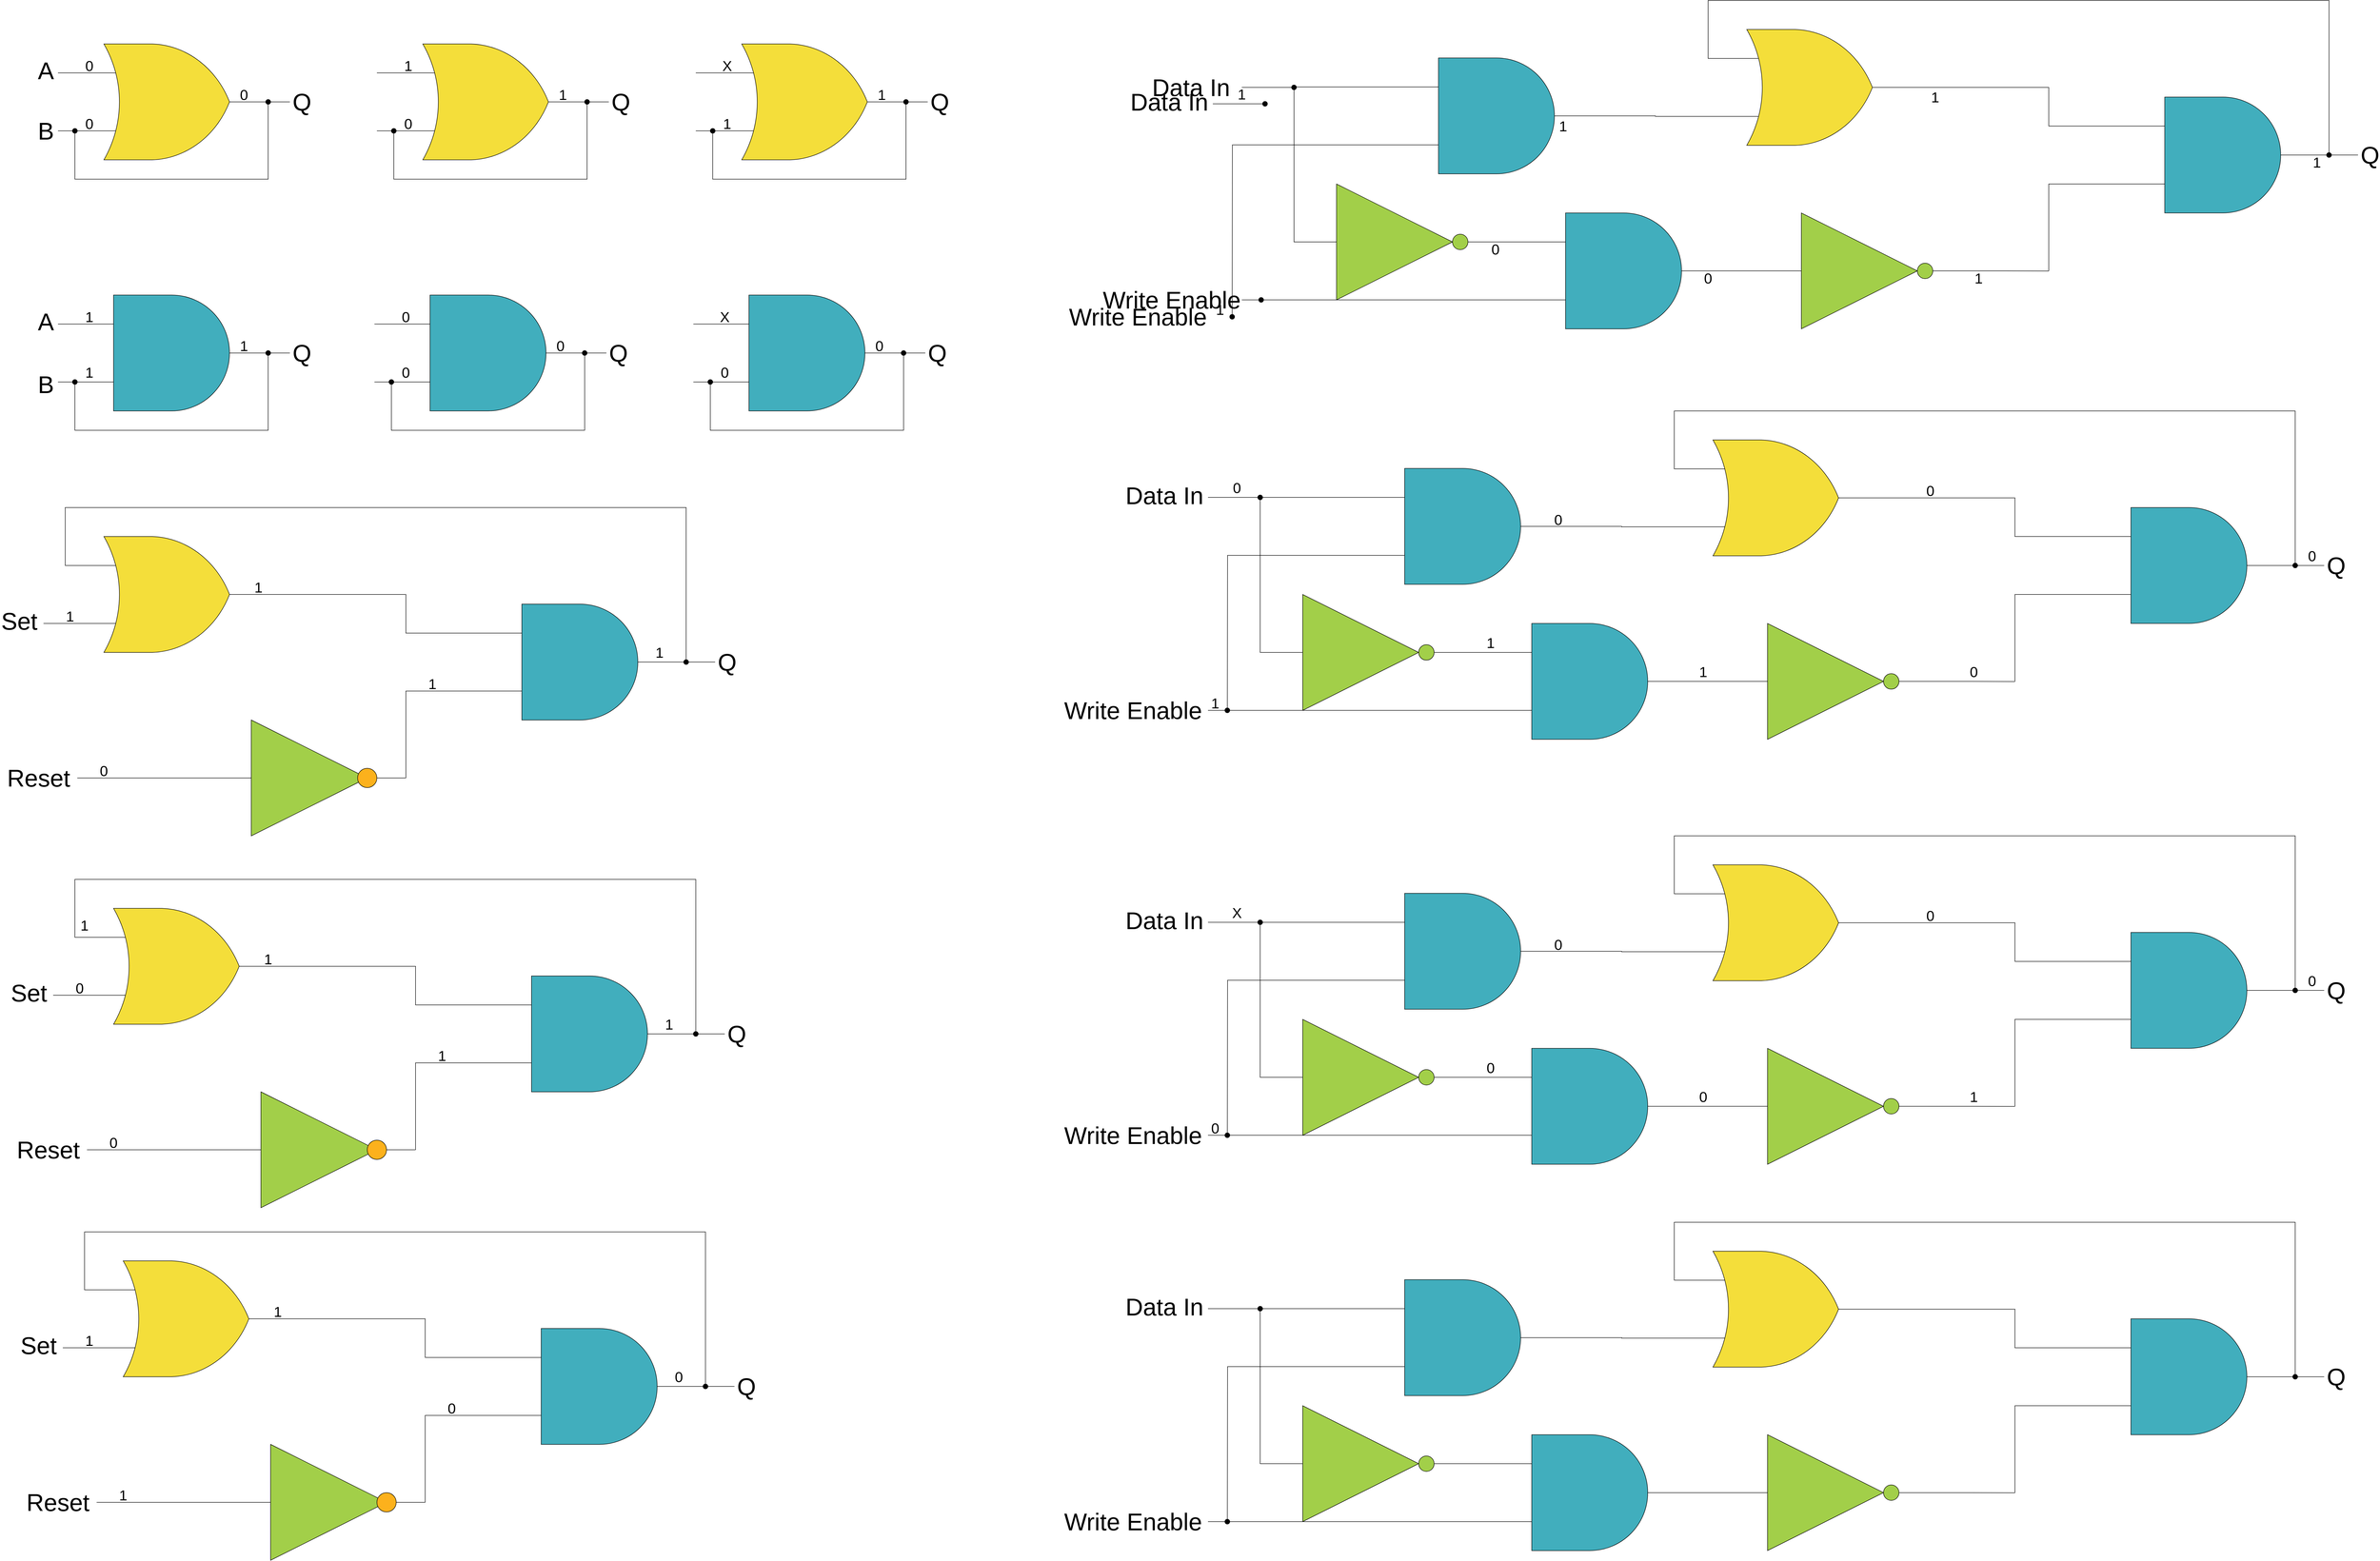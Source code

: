 <mxfile version="20.2.3" type="device"><diagram id="8jBsOQ_WgyhJWZj6xgQ-" name="Page-1"><mxGraphModel dx="3875" dy="2343" grid="1" gridSize="10" guides="1" tooltips="1" connect="1" arrows="1" fold="1" page="1" pageScale="1" pageWidth="1100" pageHeight="850" math="0" shadow="0"><root><mxCell id="0"/><mxCell id="1" parent="0"/><mxCell id="IDwgCK4yyxFWA82XcE1U-1" value="&lt;font style=&quot;font-size: 50px&quot;&gt;A&lt;/font&gt;" style="text;html=1;strokeColor=none;fillColor=none;align=center;verticalAlign=middle;whiteSpace=wrap;rounded=0;" vertex="1" parent="1"><mxGeometry x="120" y="280" width="30" height="30" as="geometry"/></mxCell><mxCell id="IDwgCK4yyxFWA82XcE1U-2" value="&lt;font style=&quot;font-size: 50px&quot;&gt;B&lt;/font&gt;" style="text;html=1;strokeColor=none;fillColor=none;align=center;verticalAlign=middle;whiteSpace=wrap;rounded=0;" vertex="1" parent="1"><mxGeometry x="120" y="405" width="30" height="30" as="geometry"/></mxCell><mxCell id="IDwgCK4yyxFWA82XcE1U-4" value="" style="verticalLabelPosition=bottom;shadow=0;dashed=0;align=center;html=1;verticalAlign=top;shape=mxgraph.electrical.logic_gates.logic_gate;operation=or;fillColor=#F4DE3A;" vertex="1" parent="1"><mxGeometry x="195" y="240" width="400" height="240" as="geometry"/></mxCell><mxCell id="IDwgCK4yyxFWA82XcE1U-5" value="" style="endArrow=none;html=1;rounded=0;exitX=1;exitY=0.5;exitDx=0;exitDy=0;exitPerimeter=0;entryX=0;entryY=0.75;entryDx=0;entryDy=0;entryPerimeter=0;" edge="1" parent="1" source="IDwgCK4yyxFWA82XcE1U-4" target="IDwgCK4yyxFWA82XcE1U-4"><mxGeometry width="50" height="50" relative="1" as="geometry"><mxPoint x="600" y="400" as="sourcePoint"/><mxPoint x="650" y="350" as="targetPoint"/><Array as="points"><mxPoint x="595" y="520"/><mxPoint x="195" y="520"/></Array></mxGeometry></mxCell><mxCell id="IDwgCK4yyxFWA82XcE1U-6" value="" style="endArrow=none;html=1;rounded=0;exitX=1;exitY=0.5;exitDx=0;exitDy=0;exitPerimeter=0;" edge="1" parent="1" source="IDwgCK4yyxFWA82XcE1U-4"><mxGeometry width="50" height="50" relative="1" as="geometry"><mxPoint x="620" y="500" as="sourcePoint"/><mxPoint x="640" y="360" as="targetPoint"/></mxGeometry></mxCell><mxCell id="IDwgCK4yyxFWA82XcE1U-7" value="" style="endArrow=none;html=1;rounded=0;exitX=0;exitY=0.25;exitDx=0;exitDy=0;exitPerimeter=0;" edge="1" parent="1" source="IDwgCK4yyxFWA82XcE1U-4"><mxGeometry width="50" height="50" relative="1" as="geometry"><mxPoint x="605" y="370" as="sourcePoint"/><mxPoint x="160" y="300" as="targetPoint"/></mxGeometry></mxCell><mxCell id="IDwgCK4yyxFWA82XcE1U-8" value="" style="endArrow=none;html=1;rounded=0;exitX=0;exitY=0.75;exitDx=0;exitDy=0;exitPerimeter=0;" edge="1" parent="1" source="IDwgCK4yyxFWA82XcE1U-4"><mxGeometry width="50" height="50" relative="1" as="geometry"><mxPoint x="205" y="310" as="sourcePoint"/><mxPoint x="160" y="420" as="targetPoint"/></mxGeometry></mxCell><mxCell id="IDwgCK4yyxFWA82XcE1U-9" value="" style="ellipse;whiteSpace=wrap;html=1;aspect=fixed;" vertex="1" parent="1"><mxGeometry x="610" y="440" as="geometry"/></mxCell><mxCell id="IDwgCK4yyxFWA82XcE1U-10" value="" style="ellipse;whiteSpace=wrap;html=1;aspect=fixed;fillColor=#000000;" vertex="1" parent="1"><mxGeometry x="590" y="355" width="10" height="10" as="geometry"/></mxCell><mxCell id="IDwgCK4yyxFWA82XcE1U-12" value="" style="ellipse;whiteSpace=wrap;html=1;aspect=fixed;fillColor=#000000;" vertex="1" parent="1"><mxGeometry x="190" y="415" width="10" height="10" as="geometry"/></mxCell><mxCell id="IDwgCK4yyxFWA82XcE1U-13" value="&lt;font style=&quot;font-size: 50px&quot;&gt;Q&lt;/font&gt;" style="text;html=1;strokeColor=none;fillColor=none;align=center;verticalAlign=middle;whiteSpace=wrap;rounded=0;" vertex="1" parent="1"><mxGeometry x="650" y="345" width="30" height="30" as="geometry"/></mxCell><mxCell id="IDwgCK4yyxFWA82XcE1U-14" value="&lt;font style=&quot;font-size: 30px;&quot;&gt;0&lt;/font&gt;" style="text;html=1;strokeColor=none;fillColor=none;align=center;verticalAlign=middle;whiteSpace=wrap;rounded=0;" vertex="1" parent="1"><mxGeometry x="210" y="270" width="30" height="30" as="geometry"/></mxCell><mxCell id="IDwgCK4yyxFWA82XcE1U-15" value="&lt;font style=&quot;font-size: 30px;&quot;&gt;0&lt;/font&gt;" style="text;html=1;strokeColor=none;fillColor=none;align=center;verticalAlign=middle;whiteSpace=wrap;rounded=0;" vertex="1" parent="1"><mxGeometry x="210" y="390" width="30" height="30" as="geometry"/></mxCell><mxCell id="IDwgCK4yyxFWA82XcE1U-17" value="&lt;font style=&quot;font-size: 30px;&quot;&gt;0&lt;/font&gt;" style="text;html=1;strokeColor=none;fillColor=none;align=center;verticalAlign=middle;whiteSpace=wrap;rounded=0;" vertex="1" parent="1"><mxGeometry x="530" y="330" width="30" height="30" as="geometry"/></mxCell><mxCell id="IDwgCK4yyxFWA82XcE1U-20" value="" style="verticalLabelPosition=bottom;shadow=0;dashed=0;align=center;html=1;verticalAlign=top;shape=mxgraph.electrical.logic_gates.logic_gate;operation=or;fillColor=#F4DE3A;" vertex="1" parent="1"><mxGeometry x="855" y="240" width="400" height="240" as="geometry"/></mxCell><mxCell id="IDwgCK4yyxFWA82XcE1U-21" value="" style="endArrow=none;html=1;rounded=0;exitX=1;exitY=0.5;exitDx=0;exitDy=0;exitPerimeter=0;entryX=0;entryY=0.75;entryDx=0;entryDy=0;entryPerimeter=0;" edge="1" parent="1" source="IDwgCK4yyxFWA82XcE1U-20" target="IDwgCK4yyxFWA82XcE1U-20"><mxGeometry width="50" height="50" relative="1" as="geometry"><mxPoint x="1260" y="400" as="sourcePoint"/><mxPoint x="1310" y="350" as="targetPoint"/><Array as="points"><mxPoint x="1255" y="520"/><mxPoint x="855" y="520"/></Array></mxGeometry></mxCell><mxCell id="IDwgCK4yyxFWA82XcE1U-22" value="" style="endArrow=none;html=1;rounded=0;exitX=1;exitY=0.5;exitDx=0;exitDy=0;exitPerimeter=0;" edge="1" parent="1" source="IDwgCK4yyxFWA82XcE1U-20"><mxGeometry width="50" height="50" relative="1" as="geometry"><mxPoint x="1280" y="500" as="sourcePoint"/><mxPoint x="1300.0" y="360" as="targetPoint"/></mxGeometry></mxCell><mxCell id="IDwgCK4yyxFWA82XcE1U-23" value="" style="endArrow=none;html=1;rounded=0;exitX=0;exitY=0.25;exitDx=0;exitDy=0;exitPerimeter=0;" edge="1" parent="1" source="IDwgCK4yyxFWA82XcE1U-20"><mxGeometry width="50" height="50" relative="1" as="geometry"><mxPoint x="1265" y="370" as="sourcePoint"/><mxPoint x="820" y="300" as="targetPoint"/></mxGeometry></mxCell><mxCell id="IDwgCK4yyxFWA82XcE1U-24" value="" style="endArrow=none;html=1;rounded=0;exitX=0;exitY=0.75;exitDx=0;exitDy=0;exitPerimeter=0;" edge="1" parent="1" source="IDwgCK4yyxFWA82XcE1U-20"><mxGeometry width="50" height="50" relative="1" as="geometry"><mxPoint x="865" y="310" as="sourcePoint"/><mxPoint x="820" y="420" as="targetPoint"/></mxGeometry></mxCell><mxCell id="IDwgCK4yyxFWA82XcE1U-25" value="" style="ellipse;whiteSpace=wrap;html=1;aspect=fixed;" vertex="1" parent="1"><mxGeometry x="1270" y="440" as="geometry"/></mxCell><mxCell id="IDwgCK4yyxFWA82XcE1U-26" value="" style="ellipse;whiteSpace=wrap;html=1;aspect=fixed;fillColor=#000000;" vertex="1" parent="1"><mxGeometry x="1250" y="355" width="10" height="10" as="geometry"/></mxCell><mxCell id="IDwgCK4yyxFWA82XcE1U-27" value="" style="ellipse;whiteSpace=wrap;html=1;aspect=fixed;fillColor=#000000;" vertex="1" parent="1"><mxGeometry x="850" y="415" width="10" height="10" as="geometry"/></mxCell><mxCell id="IDwgCK4yyxFWA82XcE1U-28" value="&lt;font style=&quot;font-size: 50px&quot;&gt;Q&lt;/font&gt;" style="text;html=1;strokeColor=none;fillColor=none;align=center;verticalAlign=middle;whiteSpace=wrap;rounded=0;" vertex="1" parent="1"><mxGeometry x="1310" y="345" width="30" height="30" as="geometry"/></mxCell><mxCell id="IDwgCK4yyxFWA82XcE1U-29" value="&lt;font style=&quot;font-size: 30px;&quot;&gt;1&lt;/font&gt;" style="text;html=1;strokeColor=none;fillColor=none;align=center;verticalAlign=middle;whiteSpace=wrap;rounded=0;" vertex="1" parent="1"><mxGeometry x="870" y="270" width="30" height="30" as="geometry"/></mxCell><mxCell id="IDwgCK4yyxFWA82XcE1U-30" value="&lt;font style=&quot;font-size: 30px;&quot;&gt;0&lt;/font&gt;" style="text;html=1;strokeColor=none;fillColor=none;align=center;verticalAlign=middle;whiteSpace=wrap;rounded=0;" vertex="1" parent="1"><mxGeometry x="870" y="390" width="30" height="30" as="geometry"/></mxCell><mxCell id="IDwgCK4yyxFWA82XcE1U-31" value="&lt;font style=&quot;font-size: 30px;&quot;&gt;1&lt;/font&gt;" style="text;html=1;strokeColor=none;fillColor=none;align=center;verticalAlign=middle;whiteSpace=wrap;rounded=0;" vertex="1" parent="1"><mxGeometry x="1190" y="330" width="30" height="30" as="geometry"/></mxCell><mxCell id="IDwgCK4yyxFWA82XcE1U-34" value="" style="verticalLabelPosition=bottom;shadow=0;dashed=0;align=center;html=1;verticalAlign=top;shape=mxgraph.electrical.logic_gates.logic_gate;operation=or;fillColor=#F4DE3A;" vertex="1" parent="1"><mxGeometry x="1515" y="240" width="400" height="240" as="geometry"/></mxCell><mxCell id="IDwgCK4yyxFWA82XcE1U-35" value="" style="endArrow=none;html=1;rounded=0;exitX=1;exitY=0.5;exitDx=0;exitDy=0;exitPerimeter=0;entryX=0;entryY=0.75;entryDx=0;entryDy=0;entryPerimeter=0;" edge="1" parent="1" source="IDwgCK4yyxFWA82XcE1U-34" target="IDwgCK4yyxFWA82XcE1U-34"><mxGeometry width="50" height="50" relative="1" as="geometry"><mxPoint x="1920" y="400" as="sourcePoint"/><mxPoint x="1970" y="350" as="targetPoint"/><Array as="points"><mxPoint x="1915" y="520"/><mxPoint x="1515" y="520"/></Array></mxGeometry></mxCell><mxCell id="IDwgCK4yyxFWA82XcE1U-36" value="" style="endArrow=none;html=1;rounded=0;exitX=1;exitY=0.5;exitDx=0;exitDy=0;exitPerimeter=0;" edge="1" parent="1" source="IDwgCK4yyxFWA82XcE1U-34"><mxGeometry width="50" height="50" relative="1" as="geometry"><mxPoint x="1940" y="500" as="sourcePoint"/><mxPoint x="1960" y="360" as="targetPoint"/></mxGeometry></mxCell><mxCell id="IDwgCK4yyxFWA82XcE1U-37" value="" style="endArrow=none;html=1;rounded=0;exitX=0;exitY=0.25;exitDx=0;exitDy=0;exitPerimeter=0;" edge="1" parent="1" source="IDwgCK4yyxFWA82XcE1U-34"><mxGeometry width="50" height="50" relative="1" as="geometry"><mxPoint x="1925" y="370" as="sourcePoint"/><mxPoint x="1480" y="300" as="targetPoint"/></mxGeometry></mxCell><mxCell id="IDwgCK4yyxFWA82XcE1U-38" value="" style="endArrow=none;html=1;rounded=0;exitX=0;exitY=0.75;exitDx=0;exitDy=0;exitPerimeter=0;" edge="1" parent="1" source="IDwgCK4yyxFWA82XcE1U-34"><mxGeometry width="50" height="50" relative="1" as="geometry"><mxPoint x="1525" y="310" as="sourcePoint"/><mxPoint x="1480" y="420" as="targetPoint"/></mxGeometry></mxCell><mxCell id="IDwgCK4yyxFWA82XcE1U-39" value="" style="ellipse;whiteSpace=wrap;html=1;aspect=fixed;" vertex="1" parent="1"><mxGeometry x="1930" y="440" as="geometry"/></mxCell><mxCell id="IDwgCK4yyxFWA82XcE1U-40" value="" style="ellipse;whiteSpace=wrap;html=1;aspect=fixed;fillColor=#000000;" vertex="1" parent="1"><mxGeometry x="1910" y="355" width="10" height="10" as="geometry"/></mxCell><mxCell id="IDwgCK4yyxFWA82XcE1U-41" value="" style="ellipse;whiteSpace=wrap;html=1;aspect=fixed;fillColor=#000000;" vertex="1" parent="1"><mxGeometry x="1510" y="415" width="10" height="10" as="geometry"/></mxCell><mxCell id="IDwgCK4yyxFWA82XcE1U-42" value="&lt;font style=&quot;font-size: 50px&quot;&gt;Q&lt;/font&gt;" style="text;html=1;strokeColor=none;fillColor=none;align=center;verticalAlign=middle;whiteSpace=wrap;rounded=0;" vertex="1" parent="1"><mxGeometry x="1970" y="345" width="30" height="30" as="geometry"/></mxCell><mxCell id="IDwgCK4yyxFWA82XcE1U-43" value="&lt;font style=&quot;font-size: 30px;&quot;&gt;X&lt;/font&gt;" style="text;html=1;strokeColor=none;fillColor=none;align=center;verticalAlign=middle;whiteSpace=wrap;rounded=0;" vertex="1" parent="1"><mxGeometry x="1530" y="270" width="30" height="30" as="geometry"/></mxCell><mxCell id="IDwgCK4yyxFWA82XcE1U-44" value="&lt;font style=&quot;font-size: 30px;&quot;&gt;1&lt;/font&gt;" style="text;html=1;strokeColor=none;fillColor=none;align=center;verticalAlign=middle;whiteSpace=wrap;rounded=0;" vertex="1" parent="1"><mxGeometry x="1530" y="390" width="30" height="30" as="geometry"/></mxCell><mxCell id="IDwgCK4yyxFWA82XcE1U-45" value="&lt;font style=&quot;font-size: 30px;&quot;&gt;1&lt;/font&gt;" style="text;html=1;strokeColor=none;fillColor=none;align=center;verticalAlign=middle;whiteSpace=wrap;rounded=0;" vertex="1" parent="1"><mxGeometry x="1850" y="330" width="30" height="30" as="geometry"/></mxCell><mxCell id="IDwgCK4yyxFWA82XcE1U-46" value="&lt;font style=&quot;font-size: 50px&quot;&gt;A&lt;/font&gt;" style="text;html=1;strokeColor=none;fillColor=none;align=center;verticalAlign=middle;whiteSpace=wrap;rounded=0;" vertex="1" parent="1"><mxGeometry x="120" y="800" width="30" height="30" as="geometry"/></mxCell><mxCell id="IDwgCK4yyxFWA82XcE1U-47" value="&lt;font style=&quot;font-size: 50px&quot;&gt;B&lt;/font&gt;" style="text;html=1;strokeColor=none;fillColor=none;align=center;verticalAlign=middle;whiteSpace=wrap;rounded=0;" vertex="1" parent="1"><mxGeometry x="120" y="930" width="30" height="30" as="geometry"/></mxCell><mxCell id="IDwgCK4yyxFWA82XcE1U-49" value="" style="verticalLabelPosition=bottom;shadow=0;dashed=0;align=center;html=1;verticalAlign=top;shape=mxgraph.electrical.logic_gates.logic_gate;operation=and;aspect=fixed;fillColor=#41AEBD;" vertex="1" parent="1"><mxGeometry x="195" y="760" width="400" height="240" as="geometry"/></mxCell><mxCell id="IDwgCK4yyxFWA82XcE1U-50" value="" style="endArrow=none;html=1;rounded=0;entryX=0;entryY=0.75;entryDx=0;entryDy=0;entryPerimeter=0;exitX=1;exitY=0.5;exitDx=0;exitDy=0;exitPerimeter=0;" edge="1" parent="1" source="IDwgCK4yyxFWA82XcE1U-49" target="IDwgCK4yyxFWA82XcE1U-49"><mxGeometry width="50" height="50" relative="1" as="geometry"><mxPoint x="600" y="890" as="sourcePoint"/><mxPoint x="195" y="940.0" as="targetPoint"/><Array as="points"><mxPoint x="595" y="1040"/><mxPoint x="195" y="1040"/></Array></mxGeometry></mxCell><mxCell id="IDwgCK4yyxFWA82XcE1U-51" value="" style="endArrow=none;html=1;rounded=0;exitX=1;exitY=0.5;exitDx=0;exitDy=0;exitPerimeter=0;" edge="1" parent="1" source="IDwgCK4yyxFWA82XcE1U-49"><mxGeometry width="50" height="50" relative="1" as="geometry"><mxPoint x="610" y="870" as="sourcePoint"/><mxPoint x="640" y="880.0" as="targetPoint"/></mxGeometry></mxCell><mxCell id="IDwgCK4yyxFWA82XcE1U-52" value="" style="endArrow=none;html=1;rounded=0;exitX=0;exitY=0.75;exitDx=0;exitDy=0;exitPerimeter=0;" edge="1" parent="1" source="IDwgCK4yyxFWA82XcE1U-49"><mxGeometry width="50" height="50" relative="1" as="geometry"><mxPoint x="195" y="940.0" as="sourcePoint"/><mxPoint x="160" y="940.0" as="targetPoint"/></mxGeometry></mxCell><mxCell id="IDwgCK4yyxFWA82XcE1U-53" value="" style="endArrow=none;html=1;rounded=0;exitX=0;exitY=0.25;exitDx=0;exitDy=0;exitPerimeter=0;" edge="1" parent="1" source="IDwgCK4yyxFWA82XcE1U-49"><mxGeometry width="50" height="50" relative="1" as="geometry"><mxPoint x="205" y="950" as="sourcePoint"/><mxPoint x="160" y="820" as="targetPoint"/></mxGeometry></mxCell><mxCell id="IDwgCK4yyxFWA82XcE1U-54" value="" style="ellipse;whiteSpace=wrap;html=1;aspect=fixed;fillColor=#000000;" vertex="1" parent="1"><mxGeometry x="190" y="935" width="10" height="10" as="geometry"/></mxCell><mxCell id="IDwgCK4yyxFWA82XcE1U-56" value="" style="ellipse;whiteSpace=wrap;html=1;aspect=fixed;fillColor=#000000;" vertex="1" parent="1"><mxGeometry x="590" y="875" width="10" height="10" as="geometry"/></mxCell><mxCell id="IDwgCK4yyxFWA82XcE1U-57" value="&lt;font style=&quot;font-size: 50px&quot;&gt;Q&lt;/font&gt;" style="text;html=1;strokeColor=none;fillColor=none;align=center;verticalAlign=middle;whiteSpace=wrap;rounded=0;" vertex="1" parent="1"><mxGeometry x="650" y="865" width="30" height="30" as="geometry"/></mxCell><mxCell id="IDwgCK4yyxFWA82XcE1U-58" value="&lt;font style=&quot;font-size: 30px;&quot;&gt;1&lt;/font&gt;" style="text;html=1;strokeColor=none;fillColor=none;align=center;verticalAlign=middle;whiteSpace=wrap;rounded=0;" vertex="1" parent="1"><mxGeometry x="210" y="790" width="30" height="30" as="geometry"/></mxCell><mxCell id="IDwgCK4yyxFWA82XcE1U-59" value="&lt;font style=&quot;font-size: 30px;&quot;&gt;1&lt;/font&gt;" style="text;html=1;strokeColor=none;fillColor=none;align=center;verticalAlign=middle;whiteSpace=wrap;rounded=0;" vertex="1" parent="1"><mxGeometry x="210" y="905" width="30" height="30" as="geometry"/></mxCell><mxCell id="IDwgCK4yyxFWA82XcE1U-60" value="&lt;font style=&quot;font-size: 30px;&quot;&gt;1&lt;/font&gt;" style="text;html=1;strokeColor=none;fillColor=none;align=center;verticalAlign=middle;whiteSpace=wrap;rounded=0;" vertex="1" parent="1"><mxGeometry x="530" y="850" width="30" height="30" as="geometry"/></mxCell><mxCell id="IDwgCK4yyxFWA82XcE1U-76" value="" style="verticalLabelPosition=bottom;shadow=0;dashed=0;align=center;html=1;verticalAlign=top;shape=mxgraph.electrical.logic_gates.logic_gate;operation=and;aspect=fixed;fillColor=#41AEBD;fontStyle=1" vertex="1" parent="1"><mxGeometry x="850" y="760" width="400" height="240" as="geometry"/></mxCell><mxCell id="IDwgCK4yyxFWA82XcE1U-77" value="" style="endArrow=none;html=1;rounded=0;entryX=0;entryY=0.75;entryDx=0;entryDy=0;entryPerimeter=0;exitX=1;exitY=0.5;exitDx=0;exitDy=0;exitPerimeter=0;" edge="1" parent="1" source="IDwgCK4yyxFWA82XcE1U-76" target="IDwgCK4yyxFWA82XcE1U-76"><mxGeometry width="50" height="50" relative="1" as="geometry"><mxPoint x="1255" y="890" as="sourcePoint"/><mxPoint x="850" y="940.0" as="targetPoint"/><Array as="points"><mxPoint x="1250" y="1040"/><mxPoint x="850" y="1040"/></Array></mxGeometry></mxCell><mxCell id="IDwgCK4yyxFWA82XcE1U-78" value="" style="endArrow=none;html=1;rounded=0;exitX=1;exitY=0.5;exitDx=0;exitDy=0;exitPerimeter=0;" edge="1" parent="1" source="IDwgCK4yyxFWA82XcE1U-76"><mxGeometry width="50" height="50" relative="1" as="geometry"><mxPoint x="1265" y="870" as="sourcePoint"/><mxPoint x="1295" y="880.0" as="targetPoint"/></mxGeometry></mxCell><mxCell id="IDwgCK4yyxFWA82XcE1U-79" value="" style="endArrow=none;html=1;rounded=0;exitX=0;exitY=0.75;exitDx=0;exitDy=0;exitPerimeter=0;" edge="1" parent="1" source="IDwgCK4yyxFWA82XcE1U-76"><mxGeometry width="50" height="50" relative="1" as="geometry"><mxPoint x="850" y="940.0" as="sourcePoint"/><mxPoint x="815" y="940.0" as="targetPoint"/></mxGeometry></mxCell><mxCell id="IDwgCK4yyxFWA82XcE1U-80" value="" style="endArrow=none;html=1;rounded=0;exitX=0;exitY=0.25;exitDx=0;exitDy=0;exitPerimeter=0;" edge="1" parent="1" source="IDwgCK4yyxFWA82XcE1U-76"><mxGeometry width="50" height="50" relative="1" as="geometry"><mxPoint x="860" y="950" as="sourcePoint"/><mxPoint x="815" y="820" as="targetPoint"/></mxGeometry></mxCell><mxCell id="IDwgCK4yyxFWA82XcE1U-81" value="" style="ellipse;whiteSpace=wrap;html=1;aspect=fixed;fillColor=#000000;" vertex="1" parent="1"><mxGeometry x="845" y="935" width="10" height="10" as="geometry"/></mxCell><mxCell id="IDwgCK4yyxFWA82XcE1U-82" value="" style="ellipse;whiteSpace=wrap;html=1;aspect=fixed;fillColor=#000000;" vertex="1" parent="1"><mxGeometry x="1245" y="875" width="10" height="10" as="geometry"/></mxCell><mxCell id="IDwgCK4yyxFWA82XcE1U-83" value="&lt;font style=&quot;font-size: 50px&quot;&gt;Q&lt;/font&gt;" style="text;html=1;strokeColor=none;fillColor=none;align=center;verticalAlign=middle;whiteSpace=wrap;rounded=0;" vertex="1" parent="1"><mxGeometry x="1305" y="865" width="30" height="30" as="geometry"/></mxCell><mxCell id="IDwgCK4yyxFWA82XcE1U-84" value="&lt;font style=&quot;font-size: 30px;&quot;&gt;0&lt;/font&gt;" style="text;html=1;strokeColor=none;fillColor=none;align=center;verticalAlign=middle;whiteSpace=wrap;rounded=0;" vertex="1" parent="1"><mxGeometry x="865" y="790" width="30" height="30" as="geometry"/></mxCell><mxCell id="IDwgCK4yyxFWA82XcE1U-85" value="&lt;font style=&quot;font-size: 30px;&quot;&gt;0&lt;/font&gt;" style="text;html=1;strokeColor=none;fillColor=none;align=center;verticalAlign=middle;whiteSpace=wrap;rounded=0;" vertex="1" parent="1"><mxGeometry x="865" y="905" width="30" height="30" as="geometry"/></mxCell><mxCell id="IDwgCK4yyxFWA82XcE1U-86" value="&lt;font style=&quot;font-size: 30px;&quot;&gt;0&lt;/font&gt;" style="text;html=1;strokeColor=none;fillColor=none;align=center;verticalAlign=middle;whiteSpace=wrap;rounded=0;" vertex="1" parent="1"><mxGeometry x="1185" y="850" width="30" height="30" as="geometry"/></mxCell><mxCell id="IDwgCK4yyxFWA82XcE1U-89" value="" style="verticalLabelPosition=bottom;shadow=0;dashed=0;align=center;html=1;verticalAlign=top;shape=mxgraph.electrical.logic_gates.logic_gate;operation=and;aspect=fixed;fillColor=#41AEBD;" vertex="1" parent="1"><mxGeometry x="1510" y="760" width="400" height="240" as="geometry"/></mxCell><mxCell id="IDwgCK4yyxFWA82XcE1U-90" value="" style="endArrow=none;html=1;rounded=0;entryX=0;entryY=0.75;entryDx=0;entryDy=0;entryPerimeter=0;exitX=1;exitY=0.5;exitDx=0;exitDy=0;exitPerimeter=0;" edge="1" parent="1" source="IDwgCK4yyxFWA82XcE1U-89" target="IDwgCK4yyxFWA82XcE1U-89"><mxGeometry width="50" height="50" relative="1" as="geometry"><mxPoint x="1915" y="890" as="sourcePoint"/><mxPoint x="1510" y="940.0" as="targetPoint"/><Array as="points"><mxPoint x="1910" y="1040"/><mxPoint x="1510" y="1040"/></Array></mxGeometry></mxCell><mxCell id="IDwgCK4yyxFWA82XcE1U-91" value="" style="endArrow=none;html=1;rounded=0;exitX=1;exitY=0.5;exitDx=0;exitDy=0;exitPerimeter=0;" edge="1" parent="1" source="IDwgCK4yyxFWA82XcE1U-89"><mxGeometry width="50" height="50" relative="1" as="geometry"><mxPoint x="1925" y="870" as="sourcePoint"/><mxPoint x="1955.0" y="880.0" as="targetPoint"/></mxGeometry></mxCell><mxCell id="IDwgCK4yyxFWA82XcE1U-92" value="" style="endArrow=none;html=1;rounded=0;exitX=0;exitY=0.75;exitDx=0;exitDy=0;exitPerimeter=0;" edge="1" parent="1" source="IDwgCK4yyxFWA82XcE1U-89"><mxGeometry width="50" height="50" relative="1" as="geometry"><mxPoint x="1510" y="940.0" as="sourcePoint"/><mxPoint x="1475" y="940.0" as="targetPoint"/></mxGeometry></mxCell><mxCell id="IDwgCK4yyxFWA82XcE1U-93" value="" style="endArrow=none;html=1;rounded=0;exitX=0;exitY=0.25;exitDx=0;exitDy=0;exitPerimeter=0;" edge="1" parent="1" source="IDwgCK4yyxFWA82XcE1U-89"><mxGeometry width="50" height="50" relative="1" as="geometry"><mxPoint x="1520" y="950" as="sourcePoint"/><mxPoint x="1475" y="820" as="targetPoint"/></mxGeometry></mxCell><mxCell id="IDwgCK4yyxFWA82XcE1U-94" value="" style="ellipse;whiteSpace=wrap;html=1;aspect=fixed;fillColor=#000000;" vertex="1" parent="1"><mxGeometry x="1505" y="935" width="10" height="10" as="geometry"/></mxCell><mxCell id="IDwgCK4yyxFWA82XcE1U-95" value="" style="ellipse;whiteSpace=wrap;html=1;aspect=fixed;fillColor=#000000;" vertex="1" parent="1"><mxGeometry x="1905" y="875" width="10" height="10" as="geometry"/></mxCell><mxCell id="IDwgCK4yyxFWA82XcE1U-96" value="&lt;font style=&quot;font-size: 50px&quot;&gt;Q&lt;/font&gt;" style="text;html=1;strokeColor=none;fillColor=none;align=center;verticalAlign=middle;whiteSpace=wrap;rounded=0;" vertex="1" parent="1"><mxGeometry x="1965" y="865" width="30" height="30" as="geometry"/></mxCell><mxCell id="IDwgCK4yyxFWA82XcE1U-97" value="&lt;font style=&quot;font-size: 30px;&quot;&gt;X&lt;/font&gt;" style="text;html=1;strokeColor=none;fillColor=none;align=center;verticalAlign=middle;whiteSpace=wrap;rounded=0;" vertex="1" parent="1"><mxGeometry x="1525" y="790" width="30" height="30" as="geometry"/></mxCell><mxCell id="IDwgCK4yyxFWA82XcE1U-98" value="&lt;font style=&quot;font-size: 30px;&quot;&gt;0&lt;/font&gt;" style="text;html=1;strokeColor=none;fillColor=none;align=center;verticalAlign=middle;whiteSpace=wrap;rounded=0;" vertex="1" parent="1"><mxGeometry x="1525" y="905" width="30" height="30" as="geometry"/></mxCell><mxCell id="IDwgCK4yyxFWA82XcE1U-99" value="&lt;font style=&quot;font-size: 30px;&quot;&gt;0&lt;/font&gt;" style="text;html=1;strokeColor=none;fillColor=none;align=center;verticalAlign=middle;whiteSpace=wrap;rounded=0;" vertex="1" parent="1"><mxGeometry x="1845" y="850" width="30" height="30" as="geometry"/></mxCell><mxCell id="IDwgCK4yyxFWA82XcE1U-121" style="edgeStyle=orthogonalEdgeStyle;rounded=0;orthogonalLoop=1;jettySize=auto;html=1;exitX=1;exitY=0.5;exitDx=0;exitDy=0;exitPerimeter=0;entryX=0;entryY=0.25;entryDx=0;entryDy=0;entryPerimeter=0;fontSize=30;endArrow=none;endFill=0;" edge="1" parent="1" source="IDwgCK4yyxFWA82XcE1U-100" target="IDwgCK4yyxFWA82XcE1U-119"><mxGeometry relative="1" as="geometry"><Array as="points"><mxPoint x="880" y="1380"/><mxPoint x="880" y="1460"/></Array></mxGeometry></mxCell><mxCell id="IDwgCK4yyxFWA82XcE1U-122" style="edgeStyle=orthogonalEdgeStyle;rounded=0;orthogonalLoop=1;jettySize=auto;html=1;exitX=0;exitY=0.25;exitDx=0;exitDy=0;exitPerimeter=0;entryX=1;entryY=0.5;entryDx=0;entryDy=0;entryPerimeter=0;fontSize=30;endArrow=none;endFill=0;" edge="1" parent="1" source="IDwgCK4yyxFWA82XcE1U-100" target="IDwgCK4yyxFWA82XcE1U-119"><mxGeometry relative="1" as="geometry"><Array as="points"><mxPoint x="175" y="1320"/><mxPoint x="175" y="1200"/><mxPoint x="1460" y="1200"/><mxPoint x="1460" y="1520"/></Array></mxGeometry></mxCell><mxCell id="IDwgCK4yyxFWA82XcE1U-100" value="" style="verticalLabelPosition=bottom;shadow=0;dashed=0;align=center;html=1;verticalAlign=top;shape=mxgraph.electrical.logic_gates.logic_gate;operation=or;fillColor=#F4DE3A;" vertex="1" parent="1"><mxGeometry x="195" y="1260" width="400" height="240" as="geometry"/></mxCell><mxCell id="IDwgCK4yyxFWA82XcE1U-113" value="&lt;font style=&quot;font-size: 50px&quot;&gt;Reset&lt;/font&gt;" style="text;html=1;strokeColor=none;fillColor=none;align=center;verticalAlign=middle;whiteSpace=wrap;rounded=0;" vertex="1" parent="1"><mxGeometry x="40" y="1745" width="160" height="30" as="geometry"/></mxCell><mxCell id="IDwgCK4yyxFWA82XcE1U-115" style="edgeStyle=orthogonalEdgeStyle;rounded=0;orthogonalLoop=1;jettySize=auto;html=1;exitX=0;exitY=0.5;exitDx=0;exitDy=0;entryX=1;entryY=0.5;entryDx=0;entryDy=0;endArrow=none;endFill=0;" edge="1" parent="1" source="IDwgCK4yyxFWA82XcE1U-116" target="IDwgCK4yyxFWA82XcE1U-113"><mxGeometry relative="1" as="geometry"/></mxCell><mxCell id="IDwgCK4yyxFWA82XcE1U-116" value="" style="triangle;whiteSpace=wrap;html=1;fillColor=#A2CF49;aspect=fixed;" vertex="1" parent="1"><mxGeometry x="560" y="1640" width="240" height="240" as="geometry"/></mxCell><mxCell id="IDwgCK4yyxFWA82XcE1U-117" style="edgeStyle=orthogonalEdgeStyle;rounded=0;orthogonalLoop=1;jettySize=auto;html=1;exitX=1;exitY=0.5;exitDx=0;exitDy=0;entryX=0;entryY=0.5;entryDx=0;entryDy=0;endArrow=none;endFill=0;" edge="1" parent="1" source="IDwgCK4yyxFWA82XcE1U-118"><mxGeometry relative="1" as="geometry"><mxPoint x="880" y="1760" as="targetPoint"/></mxGeometry></mxCell><mxCell id="IDwgCK4yyxFWA82XcE1U-118" value="" style="ellipse;whiteSpace=wrap;html=1;aspect=fixed;fillColor=#FCB11C;" vertex="1" parent="1"><mxGeometry x="780" y="1740" width="40" height="40" as="geometry"/></mxCell><mxCell id="IDwgCK4yyxFWA82XcE1U-119" value="" style="verticalLabelPosition=bottom;shadow=0;dashed=0;align=center;html=1;verticalAlign=top;shape=mxgraph.electrical.logic_gates.logic_gate;operation=and;aspect=fixed;fillColor=#41AEBD;" vertex="1" parent="1"><mxGeometry x="1040" y="1400" width="400" height="240" as="geometry"/></mxCell><mxCell id="IDwgCK4yyxFWA82XcE1U-120" value="" style="endArrow=none;html=1;rounded=0;fontSize=30;entryX=0;entryY=0.75;entryDx=0;entryDy=0;entryPerimeter=0;" edge="1" parent="1" target="IDwgCK4yyxFWA82XcE1U-119"><mxGeometry width="50" height="50" relative="1" as="geometry"><mxPoint x="880" y="1760" as="sourcePoint"/><mxPoint x="1020" y="1400" as="targetPoint"/><Array as="points"><mxPoint x="880" y="1580"/></Array></mxGeometry></mxCell><mxCell id="IDwgCK4yyxFWA82XcE1U-123" value="" style="endArrow=none;html=1;rounded=0;fontSize=30;" edge="1" parent="1"><mxGeometry width="50" height="50" relative="1" as="geometry"><mxPoint x="1460" y="1520" as="sourcePoint"/><mxPoint x="1520" y="1520" as="targetPoint"/></mxGeometry></mxCell><mxCell id="IDwgCK4yyxFWA82XcE1U-124" value="" style="ellipse;whiteSpace=wrap;html=1;aspect=fixed;fillColor=#000000;" vertex="1" parent="1"><mxGeometry x="1455" y="1515" width="10" height="10" as="geometry"/></mxCell><mxCell id="IDwgCK4yyxFWA82XcE1U-126" value="&lt;font style=&quot;font-size: 50px&quot;&gt;Set&lt;/font&gt;" style="text;html=1;strokeColor=none;fillColor=none;align=center;verticalAlign=middle;whiteSpace=wrap;rounded=0;" vertex="1" parent="1"><mxGeometry x="40" y="1420" width="80" height="30" as="geometry"/></mxCell><mxCell id="IDwgCK4yyxFWA82XcE1U-129" value="" style="endArrow=none;html=1;rounded=0;fontSize=30;entryX=0;entryY=0.75;entryDx=0;entryDy=0;entryPerimeter=0;" edge="1" parent="1" target="IDwgCK4yyxFWA82XcE1U-100"><mxGeometry width="50" height="50" relative="1" as="geometry"><mxPoint x="130" y="1440" as="sourcePoint"/><mxPoint x="230" y="1620" as="targetPoint"/></mxGeometry></mxCell><mxCell id="IDwgCK4yyxFWA82XcE1U-130" value="&lt;font style=&quot;font-size: 50px&quot;&gt;Q&lt;/font&gt;" style="text;html=1;strokeColor=none;fillColor=none;align=center;verticalAlign=middle;whiteSpace=wrap;rounded=0;" vertex="1" parent="1"><mxGeometry x="1530" y="1505" width="30" height="30" as="geometry"/></mxCell><mxCell id="IDwgCK4yyxFWA82XcE1U-131" value="&lt;font style=&quot;font-size: 30px;&quot;&gt;1&lt;/font&gt;" style="text;html=1;strokeColor=none;fillColor=none;align=center;verticalAlign=middle;whiteSpace=wrap;rounded=0;" vertex="1" parent="1"><mxGeometry x="170" y="1410" width="30" height="30" as="geometry"/></mxCell><mxCell id="IDwgCK4yyxFWA82XcE1U-132" value="&lt;font style=&quot;font-size: 30px;&quot;&gt;1&lt;/font&gt;" style="text;html=1;strokeColor=none;fillColor=none;align=center;verticalAlign=middle;whiteSpace=wrap;rounded=0;" vertex="1" parent="1"><mxGeometry x="560" y="1350" width="30" height="30" as="geometry"/></mxCell><mxCell id="IDwgCK4yyxFWA82XcE1U-133" value="&lt;font style=&quot;font-size: 30px;&quot;&gt;0&lt;/font&gt;" style="text;html=1;strokeColor=none;fillColor=none;align=center;verticalAlign=middle;whiteSpace=wrap;rounded=0;" vertex="1" parent="1"><mxGeometry x="240" y="1730" width="30" height="30" as="geometry"/></mxCell><mxCell id="IDwgCK4yyxFWA82XcE1U-134" value="&lt;font style=&quot;font-size: 30px;&quot;&gt;1&lt;/font&gt;" style="text;html=1;strokeColor=none;fillColor=none;align=center;verticalAlign=middle;whiteSpace=wrap;rounded=0;" vertex="1" parent="1"><mxGeometry x="920" y="1550" width="30" height="30" as="geometry"/></mxCell><mxCell id="IDwgCK4yyxFWA82XcE1U-135" value="&lt;font style=&quot;font-size: 30px;&quot;&gt;1&lt;/font&gt;" style="text;html=1;strokeColor=none;fillColor=none;align=center;verticalAlign=middle;whiteSpace=wrap;rounded=0;" vertex="1" parent="1"><mxGeometry x="1390" y="1485" width="30" height="30" as="geometry"/></mxCell><mxCell id="IDwgCK4yyxFWA82XcE1U-136" style="edgeStyle=orthogonalEdgeStyle;rounded=0;orthogonalLoop=1;jettySize=auto;html=1;exitX=1;exitY=0.5;exitDx=0;exitDy=0;exitPerimeter=0;entryX=0;entryY=0.25;entryDx=0;entryDy=0;entryPerimeter=0;fontSize=30;endArrow=none;endFill=0;" edge="1" parent="1" source="IDwgCK4yyxFWA82XcE1U-138" target="IDwgCK4yyxFWA82XcE1U-144"><mxGeometry relative="1" as="geometry"><Array as="points"><mxPoint x="900" y="2150"/><mxPoint x="900" y="2230"/></Array></mxGeometry></mxCell><mxCell id="IDwgCK4yyxFWA82XcE1U-137" style="edgeStyle=orthogonalEdgeStyle;rounded=0;orthogonalLoop=1;jettySize=auto;html=1;exitX=0;exitY=0.25;exitDx=0;exitDy=0;exitPerimeter=0;entryX=1;entryY=0.5;entryDx=0;entryDy=0;entryPerimeter=0;fontSize=30;endArrow=none;endFill=0;" edge="1" parent="1" source="IDwgCK4yyxFWA82XcE1U-138" target="IDwgCK4yyxFWA82XcE1U-144"><mxGeometry relative="1" as="geometry"><Array as="points"><mxPoint x="195" y="2090"/><mxPoint x="195" y="1970"/><mxPoint x="1480" y="1970"/><mxPoint x="1480" y="2290"/></Array></mxGeometry></mxCell><mxCell id="IDwgCK4yyxFWA82XcE1U-138" value="" style="verticalLabelPosition=bottom;shadow=0;dashed=0;align=center;html=1;verticalAlign=top;shape=mxgraph.electrical.logic_gates.logic_gate;operation=or;fillColor=#F4DE3A;" vertex="1" parent="1"><mxGeometry x="215" y="2030" width="400" height="240" as="geometry"/></mxCell><mxCell id="IDwgCK4yyxFWA82XcE1U-139" value="&lt;font style=&quot;font-size: 50px&quot;&gt;Reset&lt;/font&gt;" style="text;html=1;strokeColor=none;fillColor=none;align=center;verticalAlign=middle;whiteSpace=wrap;rounded=0;" vertex="1" parent="1"><mxGeometry x="60" y="2515" width="160" height="30" as="geometry"/></mxCell><mxCell id="IDwgCK4yyxFWA82XcE1U-140" style="edgeStyle=orthogonalEdgeStyle;rounded=0;orthogonalLoop=1;jettySize=auto;html=1;exitX=0;exitY=0.5;exitDx=0;exitDy=0;entryX=1;entryY=0.5;entryDx=0;entryDy=0;endArrow=none;endFill=0;" edge="1" parent="1" source="IDwgCK4yyxFWA82XcE1U-141" target="IDwgCK4yyxFWA82XcE1U-139"><mxGeometry relative="1" as="geometry"/></mxCell><mxCell id="IDwgCK4yyxFWA82XcE1U-141" value="" style="triangle;whiteSpace=wrap;html=1;fillColor=#A2CF49;aspect=fixed;" vertex="1" parent="1"><mxGeometry x="580" y="2410" width="240" height="240" as="geometry"/></mxCell><mxCell id="IDwgCK4yyxFWA82XcE1U-142" style="edgeStyle=orthogonalEdgeStyle;rounded=0;orthogonalLoop=1;jettySize=auto;html=1;exitX=1;exitY=0.5;exitDx=0;exitDy=0;entryX=0;entryY=0.5;entryDx=0;entryDy=0;endArrow=none;endFill=0;" edge="1" parent="1" source="IDwgCK4yyxFWA82XcE1U-143"><mxGeometry relative="1" as="geometry"><mxPoint x="900" y="2530" as="targetPoint"/></mxGeometry></mxCell><mxCell id="IDwgCK4yyxFWA82XcE1U-143" value="" style="ellipse;whiteSpace=wrap;html=1;aspect=fixed;fillColor=#FCB11C;" vertex="1" parent="1"><mxGeometry x="800" y="2510" width="40" height="40" as="geometry"/></mxCell><mxCell id="IDwgCK4yyxFWA82XcE1U-144" value="" style="verticalLabelPosition=bottom;shadow=0;dashed=0;align=center;html=1;verticalAlign=top;shape=mxgraph.electrical.logic_gates.logic_gate;operation=and;aspect=fixed;fillColor=#41AEBD;" vertex="1" parent="1"><mxGeometry x="1060" y="2170" width="400" height="240" as="geometry"/></mxCell><mxCell id="IDwgCK4yyxFWA82XcE1U-145" value="" style="endArrow=none;html=1;rounded=0;fontSize=30;entryX=0;entryY=0.75;entryDx=0;entryDy=0;entryPerimeter=0;" edge="1" parent="1" target="IDwgCK4yyxFWA82XcE1U-144"><mxGeometry width="50" height="50" relative="1" as="geometry"><mxPoint x="900" y="2530" as="sourcePoint"/><mxPoint x="1040" y="2170" as="targetPoint"/><Array as="points"><mxPoint x="900" y="2350"/></Array></mxGeometry></mxCell><mxCell id="IDwgCK4yyxFWA82XcE1U-146" value="" style="endArrow=none;html=1;rounded=0;fontSize=30;" edge="1" parent="1"><mxGeometry width="50" height="50" relative="1" as="geometry"><mxPoint x="1480" y="2290" as="sourcePoint"/><mxPoint x="1540" y="2290" as="targetPoint"/></mxGeometry></mxCell><mxCell id="IDwgCK4yyxFWA82XcE1U-147" value="" style="ellipse;whiteSpace=wrap;html=1;aspect=fixed;fillColor=#000000;" vertex="1" parent="1"><mxGeometry x="1475" y="2285" width="10" height="10" as="geometry"/></mxCell><mxCell id="IDwgCK4yyxFWA82XcE1U-148" value="&lt;font style=&quot;font-size: 50px&quot;&gt;Set&lt;/font&gt;" style="text;html=1;strokeColor=none;fillColor=none;align=center;verticalAlign=middle;whiteSpace=wrap;rounded=0;" vertex="1" parent="1"><mxGeometry x="60" y="2190" width="80" height="30" as="geometry"/></mxCell><mxCell id="IDwgCK4yyxFWA82XcE1U-149" value="" style="endArrow=none;html=1;rounded=0;fontSize=30;entryX=0;entryY=0.75;entryDx=0;entryDy=0;entryPerimeter=0;" edge="1" parent="1" target="IDwgCK4yyxFWA82XcE1U-138"><mxGeometry width="50" height="50" relative="1" as="geometry"><mxPoint x="150" y="2210" as="sourcePoint"/><mxPoint x="250" y="2390" as="targetPoint"/></mxGeometry></mxCell><mxCell id="IDwgCK4yyxFWA82XcE1U-150" value="&lt;font style=&quot;font-size: 50px&quot;&gt;Q&lt;/font&gt;" style="text;html=1;strokeColor=none;fillColor=none;align=center;verticalAlign=middle;whiteSpace=wrap;rounded=0;" vertex="1" parent="1"><mxGeometry x="1550" y="2275" width="30" height="30" as="geometry"/></mxCell><mxCell id="IDwgCK4yyxFWA82XcE1U-151" value="&lt;font style=&quot;font-size: 30px;&quot;&gt;0&lt;/font&gt;" style="text;html=1;strokeColor=none;fillColor=none;align=center;verticalAlign=middle;whiteSpace=wrap;rounded=0;" vertex="1" parent="1"><mxGeometry x="190" y="2180" width="30" height="30" as="geometry"/></mxCell><mxCell id="IDwgCK4yyxFWA82XcE1U-152" value="&lt;font style=&quot;font-size: 30px;&quot;&gt;1&lt;/font&gt;" style="text;html=1;strokeColor=none;fillColor=none;align=center;verticalAlign=middle;whiteSpace=wrap;rounded=0;" vertex="1" parent="1"><mxGeometry x="580" y="2120" width="30" height="30" as="geometry"/></mxCell><mxCell id="IDwgCK4yyxFWA82XcE1U-153" value="&lt;font style=&quot;font-size: 30px;&quot;&gt;0&lt;/font&gt;" style="text;html=1;strokeColor=none;fillColor=none;align=center;verticalAlign=middle;whiteSpace=wrap;rounded=0;" vertex="1" parent="1"><mxGeometry x="260" y="2500" width="30" height="30" as="geometry"/></mxCell><mxCell id="IDwgCK4yyxFWA82XcE1U-154" value="&lt;font style=&quot;font-size: 30px;&quot;&gt;1&lt;/font&gt;" style="text;html=1;strokeColor=none;fillColor=none;align=center;verticalAlign=middle;whiteSpace=wrap;rounded=0;" vertex="1" parent="1"><mxGeometry x="940" y="2320" width="30" height="30" as="geometry"/></mxCell><mxCell id="IDwgCK4yyxFWA82XcE1U-155" value="&lt;font style=&quot;font-size: 30px;&quot;&gt;1&lt;/font&gt;" style="text;html=1;strokeColor=none;fillColor=none;align=center;verticalAlign=middle;whiteSpace=wrap;rounded=0;" vertex="1" parent="1"><mxGeometry x="1410" y="2255" width="30" height="30" as="geometry"/></mxCell><mxCell id="IDwgCK4yyxFWA82XcE1U-156" style="edgeStyle=orthogonalEdgeStyle;rounded=0;orthogonalLoop=1;jettySize=auto;html=1;exitX=1;exitY=0.5;exitDx=0;exitDy=0;exitPerimeter=0;entryX=0;entryY=0.25;entryDx=0;entryDy=0;entryPerimeter=0;fontSize=30;endArrow=none;endFill=0;" edge="1" parent="1" source="IDwgCK4yyxFWA82XcE1U-158" target="IDwgCK4yyxFWA82XcE1U-164"><mxGeometry relative="1" as="geometry"><Array as="points"><mxPoint x="920" y="2880"/><mxPoint x="920" y="2960"/></Array></mxGeometry></mxCell><mxCell id="IDwgCK4yyxFWA82XcE1U-157" style="edgeStyle=orthogonalEdgeStyle;rounded=0;orthogonalLoop=1;jettySize=auto;html=1;exitX=0;exitY=0.25;exitDx=0;exitDy=0;exitPerimeter=0;entryX=1;entryY=0.5;entryDx=0;entryDy=0;entryPerimeter=0;fontSize=30;endArrow=none;endFill=0;" edge="1" parent="1" source="IDwgCK4yyxFWA82XcE1U-158" target="IDwgCK4yyxFWA82XcE1U-164"><mxGeometry relative="1" as="geometry"><Array as="points"><mxPoint x="215" y="2820"/><mxPoint x="215" y="2700"/><mxPoint x="1500" y="2700"/><mxPoint x="1500" y="3020"/></Array></mxGeometry></mxCell><mxCell id="IDwgCK4yyxFWA82XcE1U-158" value="" style="verticalLabelPosition=bottom;shadow=0;dashed=0;align=center;html=1;verticalAlign=top;shape=mxgraph.electrical.logic_gates.logic_gate;operation=or;fillColor=#F4DE3A;" vertex="1" parent="1"><mxGeometry x="235" y="2760" width="400" height="240" as="geometry"/></mxCell><mxCell id="IDwgCK4yyxFWA82XcE1U-159" value="&lt;font style=&quot;font-size: 50px&quot;&gt;Reset&lt;/font&gt;" style="text;html=1;strokeColor=none;fillColor=none;align=center;verticalAlign=middle;whiteSpace=wrap;rounded=0;" vertex="1" parent="1"><mxGeometry x="80" y="3245" width="160" height="30" as="geometry"/></mxCell><mxCell id="IDwgCK4yyxFWA82XcE1U-160" style="edgeStyle=orthogonalEdgeStyle;rounded=0;orthogonalLoop=1;jettySize=auto;html=1;exitX=0;exitY=0.5;exitDx=0;exitDy=0;entryX=1;entryY=0.5;entryDx=0;entryDy=0;endArrow=none;endFill=0;" edge="1" parent="1" source="IDwgCK4yyxFWA82XcE1U-161" target="IDwgCK4yyxFWA82XcE1U-159"><mxGeometry relative="1" as="geometry"/></mxCell><mxCell id="IDwgCK4yyxFWA82XcE1U-161" value="" style="triangle;whiteSpace=wrap;html=1;fillColor=#A2CF49;aspect=fixed;" vertex="1" parent="1"><mxGeometry x="600" y="3140" width="240" height="240" as="geometry"/></mxCell><mxCell id="IDwgCK4yyxFWA82XcE1U-162" style="edgeStyle=orthogonalEdgeStyle;rounded=0;orthogonalLoop=1;jettySize=auto;html=1;exitX=1;exitY=0.5;exitDx=0;exitDy=0;entryX=0;entryY=0.5;entryDx=0;entryDy=0;endArrow=none;endFill=0;" edge="1" parent="1" source="IDwgCK4yyxFWA82XcE1U-163"><mxGeometry relative="1" as="geometry"><mxPoint x="920" y="3260" as="targetPoint"/></mxGeometry></mxCell><mxCell id="IDwgCK4yyxFWA82XcE1U-163" value="" style="ellipse;whiteSpace=wrap;html=1;aspect=fixed;fillColor=#FCB11C;" vertex="1" parent="1"><mxGeometry x="820" y="3240" width="40" height="40" as="geometry"/></mxCell><mxCell id="IDwgCK4yyxFWA82XcE1U-164" value="" style="verticalLabelPosition=bottom;shadow=0;dashed=0;align=center;html=1;verticalAlign=top;shape=mxgraph.electrical.logic_gates.logic_gate;operation=and;aspect=fixed;fillColor=#41AEBD;" vertex="1" parent="1"><mxGeometry x="1080" y="2900" width="400" height="240" as="geometry"/></mxCell><mxCell id="IDwgCK4yyxFWA82XcE1U-165" value="" style="endArrow=none;html=1;rounded=0;fontSize=30;entryX=0;entryY=0.75;entryDx=0;entryDy=0;entryPerimeter=0;" edge="1" parent="1" target="IDwgCK4yyxFWA82XcE1U-164"><mxGeometry width="50" height="50" relative="1" as="geometry"><mxPoint x="920" y="3260" as="sourcePoint"/><mxPoint x="1060" y="2900" as="targetPoint"/><Array as="points"><mxPoint x="920" y="3080"/></Array></mxGeometry></mxCell><mxCell id="IDwgCK4yyxFWA82XcE1U-166" value="" style="endArrow=none;html=1;rounded=0;fontSize=30;" edge="1" parent="1"><mxGeometry width="50" height="50" relative="1" as="geometry"><mxPoint x="1500" y="3020" as="sourcePoint"/><mxPoint x="1560" y="3020" as="targetPoint"/></mxGeometry></mxCell><mxCell id="IDwgCK4yyxFWA82XcE1U-167" value="" style="ellipse;whiteSpace=wrap;html=1;aspect=fixed;fillColor=#000000;" vertex="1" parent="1"><mxGeometry x="1495" y="3015" width="10" height="10" as="geometry"/></mxCell><mxCell id="IDwgCK4yyxFWA82XcE1U-168" value="&lt;font style=&quot;font-size: 50px&quot;&gt;Set&lt;/font&gt;" style="text;html=1;strokeColor=none;fillColor=none;align=center;verticalAlign=middle;whiteSpace=wrap;rounded=0;" vertex="1" parent="1"><mxGeometry x="80" y="2920" width="80" height="30" as="geometry"/></mxCell><mxCell id="IDwgCK4yyxFWA82XcE1U-169" value="" style="endArrow=none;html=1;rounded=0;fontSize=30;entryX=0;entryY=0.75;entryDx=0;entryDy=0;entryPerimeter=0;" edge="1" parent="1" target="IDwgCK4yyxFWA82XcE1U-158"><mxGeometry width="50" height="50" relative="1" as="geometry"><mxPoint x="170" y="2940" as="sourcePoint"/><mxPoint x="270" y="3120" as="targetPoint"/></mxGeometry></mxCell><mxCell id="IDwgCK4yyxFWA82XcE1U-170" value="&lt;font style=&quot;font-size: 50px&quot;&gt;Q&lt;/font&gt;" style="text;html=1;strokeColor=none;fillColor=none;align=center;verticalAlign=middle;whiteSpace=wrap;rounded=0;" vertex="1" parent="1"><mxGeometry x="1570" y="3005" width="30" height="30" as="geometry"/></mxCell><mxCell id="IDwgCK4yyxFWA82XcE1U-171" value="&lt;font style=&quot;font-size: 30px;&quot;&gt;1&lt;/font&gt;" style="text;html=1;strokeColor=none;fillColor=none;align=center;verticalAlign=middle;whiteSpace=wrap;rounded=0;" vertex="1" parent="1"><mxGeometry x="210" y="2910" width="30" height="30" as="geometry"/></mxCell><mxCell id="IDwgCK4yyxFWA82XcE1U-172" value="&lt;font style=&quot;font-size: 30px;&quot;&gt;1&lt;/font&gt;" style="text;html=1;strokeColor=none;fillColor=none;align=center;verticalAlign=middle;whiteSpace=wrap;rounded=0;" vertex="1" parent="1"><mxGeometry x="600" y="2850" width="30" height="30" as="geometry"/></mxCell><mxCell id="IDwgCK4yyxFWA82XcE1U-173" value="&lt;font style=&quot;font-size: 30px;&quot;&gt;1&lt;/font&gt;" style="text;html=1;strokeColor=none;fillColor=none;align=center;verticalAlign=middle;whiteSpace=wrap;rounded=0;" vertex="1" parent="1"><mxGeometry x="280" y="3230" width="30" height="30" as="geometry"/></mxCell><mxCell id="IDwgCK4yyxFWA82XcE1U-174" value="&lt;font style=&quot;font-size: 30px;&quot;&gt;0&lt;/font&gt;" style="text;html=1;strokeColor=none;fillColor=none;align=center;verticalAlign=middle;whiteSpace=wrap;rounded=0;" vertex="1" parent="1"><mxGeometry x="960" y="3050" width="30" height="30" as="geometry"/></mxCell><mxCell id="IDwgCK4yyxFWA82XcE1U-175" value="&lt;font style=&quot;font-size: 30px;&quot;&gt;0&lt;/font&gt;" style="text;html=1;strokeColor=none;fillColor=none;align=center;verticalAlign=middle;whiteSpace=wrap;rounded=0;" vertex="1" parent="1"><mxGeometry x="1430" y="2985" width="30" height="30" as="geometry"/></mxCell><mxCell id="IDwgCK4yyxFWA82XcE1U-177" value="&lt;font style=&quot;font-size: 30px;&quot;&gt;1&lt;/font&gt;" style="text;html=1;strokeColor=none;fillColor=none;align=center;verticalAlign=middle;whiteSpace=wrap;rounded=0;" vertex="1" parent="1"><mxGeometry x="200" y="2050" width="30" height="30" as="geometry"/></mxCell><mxCell id="IDwgCK4yyxFWA82XcE1U-178" style="edgeStyle=orthogonalEdgeStyle;rounded=0;orthogonalLoop=1;jettySize=auto;html=1;exitX=1;exitY=0.5;exitDx=0;exitDy=0;exitPerimeter=0;entryX=0;entryY=0.25;entryDx=0;entryDy=0;entryPerimeter=0;fontSize=30;endArrow=none;endFill=0;" edge="1" parent="1" source="IDwgCK4yyxFWA82XcE1U-180" target="IDwgCK4yyxFWA82XcE1U-186"><mxGeometry relative="1" as="geometry"><Array as="points"><mxPoint x="4280" y="330"/><mxPoint x="4280" y="410"/></Array></mxGeometry></mxCell><mxCell id="IDwgCK4yyxFWA82XcE1U-179" style="edgeStyle=orthogonalEdgeStyle;rounded=0;orthogonalLoop=1;jettySize=auto;html=1;exitX=0;exitY=0.25;exitDx=0;exitDy=0;exitPerimeter=0;entryX=1;entryY=0.5;entryDx=0;entryDy=0;entryPerimeter=0;fontSize=30;endArrow=none;endFill=0;" edge="1" parent="1" source="IDwgCK4yyxFWA82XcE1U-180" target="IDwgCK4yyxFWA82XcE1U-186"><mxGeometry relative="1" as="geometry"><Array as="points"><mxPoint x="3575" y="270"/><mxPoint x="3575" y="150"/><mxPoint x="4860" y="150"/><mxPoint x="4860" y="470"/></Array></mxGeometry></mxCell><mxCell id="IDwgCK4yyxFWA82XcE1U-180" value="" style="verticalLabelPosition=bottom;shadow=0;dashed=0;align=center;html=1;verticalAlign=top;shape=mxgraph.electrical.logic_gates.logic_gate;operation=or;fillColor=#F4DE3A;" vertex="1" parent="1"><mxGeometry x="3595" y="210" width="400" height="240" as="geometry"/></mxCell><mxCell id="IDwgCK4yyxFWA82XcE1U-186" value="" style="verticalLabelPosition=bottom;shadow=0;dashed=0;align=center;html=1;verticalAlign=top;shape=mxgraph.electrical.logic_gates.logic_gate;operation=and;aspect=fixed;fillColor=#41AEBD;" vertex="1" parent="1"><mxGeometry x="4440" y="350" width="400" height="240" as="geometry"/></mxCell><mxCell id="IDwgCK4yyxFWA82XcE1U-187" value="" style="endArrow=none;html=1;rounded=0;fontSize=30;entryX=0;entryY=0.75;entryDx=0;entryDy=0;entryPerimeter=0;" edge="1" parent="1" target="IDwgCK4yyxFWA82XcE1U-186"><mxGeometry width="50" height="50" relative="1" as="geometry"><mxPoint x="4280" y="710" as="sourcePoint"/><mxPoint x="4420" y="350" as="targetPoint"/><Array as="points"><mxPoint x="4280" y="530"/></Array></mxGeometry></mxCell><mxCell id="IDwgCK4yyxFWA82XcE1U-188" value="" style="endArrow=none;html=1;rounded=0;fontSize=30;" edge="1" parent="1"><mxGeometry width="50" height="50" relative="1" as="geometry"><mxPoint x="4860" y="470" as="sourcePoint"/><mxPoint x="4920" y="470" as="targetPoint"/></mxGeometry></mxCell><mxCell id="IDwgCK4yyxFWA82XcE1U-189" value="" style="ellipse;whiteSpace=wrap;html=1;aspect=fixed;fillColor=#000000;" vertex="1" parent="1"><mxGeometry x="4855" y="465" width="10" height="10" as="geometry"/></mxCell><mxCell id="IDwgCK4yyxFWA82XcE1U-192" value="&lt;font style=&quot;font-size: 50px&quot;&gt;Q&lt;/font&gt;" style="text;html=1;strokeColor=none;fillColor=none;align=center;verticalAlign=middle;whiteSpace=wrap;rounded=0;" vertex="1" parent="1"><mxGeometry x="4930" y="455" width="30" height="30" as="geometry"/></mxCell><mxCell id="IDwgCK4yyxFWA82XcE1U-205" style="edgeStyle=orthogonalEdgeStyle;rounded=0;orthogonalLoop=1;jettySize=auto;html=1;exitX=1;exitY=0.5;exitDx=0;exitDy=0;exitPerimeter=0;fontSize=30;endArrow=none;endFill=0;entryX=0;entryY=0.75;entryDx=0;entryDy=0;entryPerimeter=0;" edge="1" parent="1" source="IDwgCK4yyxFWA82XcE1U-198" target="IDwgCK4yyxFWA82XcE1U-180"><mxGeometry relative="1" as="geometry"><mxPoint x="3530" y="395" as="targetPoint"/></mxGeometry></mxCell><mxCell id="IDwgCK4yyxFWA82XcE1U-208" style="edgeStyle=orthogonalEdgeStyle;rounded=0;orthogonalLoop=1;jettySize=auto;html=1;exitX=0;exitY=0.25;exitDx=0;exitDy=0;exitPerimeter=0;entryX=0;entryY=0.5;entryDx=0;entryDy=0;entryPerimeter=0;fontSize=30;endArrow=none;endFill=0;" edge="1" parent="1" source="IDwgCK4yyxFWA82XcE1U-198" target="IDwgCK4yyxFWA82XcE1U-206"><mxGeometry relative="1" as="geometry"/></mxCell><mxCell id="IDwgCK4yyxFWA82XcE1U-210" style="edgeStyle=orthogonalEdgeStyle;rounded=0;orthogonalLoop=1;jettySize=auto;html=1;exitX=0;exitY=0.75;exitDx=0;exitDy=0;exitPerimeter=0;fontSize=30;endArrow=none;endFill=0;" edge="1" parent="1" source="IDwgCK4yyxFWA82XcE1U-198"><mxGeometry relative="1" as="geometry"><mxPoint x="2590" y="805" as="targetPoint"/></mxGeometry></mxCell><mxCell id="IDwgCK4yyxFWA82XcE1U-198" value="" style="verticalLabelPosition=bottom;shadow=0;dashed=0;align=center;html=1;verticalAlign=top;shape=mxgraph.electrical.logic_gates.logic_gate;operation=and;aspect=fixed;fillColor=#41AEBD;" vertex="1" parent="1"><mxGeometry x="2937" y="269" width="400" height="240" as="geometry"/></mxCell><mxCell id="IDwgCK4yyxFWA82XcE1U-209" style="edgeStyle=orthogonalEdgeStyle;rounded=0;orthogonalLoop=1;jettySize=auto;html=1;exitX=0;exitY=0.75;exitDx=0;exitDy=0;exitPerimeter=0;fontSize=30;endArrow=none;endFill=0;" edge="1" parent="1" source="IDwgCK4yyxFWA82XcE1U-199"><mxGeometry relative="1" as="geometry"><mxPoint x="2610" y="770" as="targetPoint"/></mxGeometry></mxCell><mxCell id="IDwgCK4yyxFWA82XcE1U-199" value="" style="verticalLabelPosition=bottom;shadow=0;dashed=0;align=center;html=1;verticalAlign=top;shape=mxgraph.electrical.logic_gates.logic_gate;operation=and;aspect=fixed;fillColor=#41AEBD;" vertex="1" parent="1"><mxGeometry x="3200" y="590" width="400" height="240" as="geometry"/></mxCell><mxCell id="IDwgCK4yyxFWA82XcE1U-203" style="edgeStyle=orthogonalEdgeStyle;rounded=0;orthogonalLoop=1;jettySize=auto;html=1;exitX=1;exitY=0.5;exitDx=0;exitDy=0;exitPerimeter=0;fontSize=30;endArrow=none;endFill=0;" edge="1" parent="1" source="IDwgCK4yyxFWA82XcE1U-202"><mxGeometry relative="1" as="geometry"><mxPoint x="4280.0" y="710.286" as="targetPoint"/></mxGeometry></mxCell><mxCell id="IDwgCK4yyxFWA82XcE1U-204" style="edgeStyle=orthogonalEdgeStyle;rounded=0;orthogonalLoop=1;jettySize=auto;html=1;exitX=0;exitY=0.5;exitDx=0;exitDy=0;exitPerimeter=0;entryX=1;entryY=0.5;entryDx=0;entryDy=0;entryPerimeter=0;fontSize=30;endArrow=none;endFill=0;" edge="1" parent="1" source="IDwgCK4yyxFWA82XcE1U-202" target="IDwgCK4yyxFWA82XcE1U-199"><mxGeometry relative="1" as="geometry"/></mxCell><mxCell id="IDwgCK4yyxFWA82XcE1U-202" value="" style="verticalLabelPosition=bottom;shadow=0;dashed=0;align=center;html=1;verticalAlign=top;shape=mxgraph.electrical.logic_gates.inverter_2;fontSize=30;fillColor=#A2CF49;" vertex="1" parent="1"><mxGeometry x="3700" y="590" width="400" height="240" as="geometry"/></mxCell><mxCell id="IDwgCK4yyxFWA82XcE1U-207" style="edgeStyle=orthogonalEdgeStyle;rounded=0;orthogonalLoop=1;jettySize=auto;html=1;exitX=1;exitY=0.5;exitDx=0;exitDy=0;exitPerimeter=0;entryX=0;entryY=0.25;entryDx=0;entryDy=0;entryPerimeter=0;fontSize=30;endArrow=none;endFill=0;" edge="1" parent="1" source="IDwgCK4yyxFWA82XcE1U-206" target="IDwgCK4yyxFWA82XcE1U-199"><mxGeometry relative="1" as="geometry"/></mxCell><mxCell id="IDwgCK4yyxFWA82XcE1U-206" value="" style="verticalLabelPosition=bottom;shadow=0;dashed=0;align=center;html=1;verticalAlign=top;shape=mxgraph.electrical.logic_gates.inverter_2;fontSize=30;fillColor=#A2CF49;aspect=fixed;" vertex="1" parent="1"><mxGeometry x="2738" y="530" width="400" height="240" as="geometry"/></mxCell><mxCell id="IDwgCK4yyxFWA82XcE1U-211" value="&lt;font style=&quot;font-size: 50px&quot;&gt;Write Enable&lt;/font&gt;" style="text;html=1;strokeColor=none;fillColor=none;align=center;verticalAlign=middle;whiteSpace=wrap;rounded=0;" vertex="1" parent="1"><mxGeometry x="2250" y="790" width="290" height="30" as="geometry"/></mxCell><mxCell id="OuVsxJ7PRPkAXGT3DxVX-1" value="" style="ellipse;whiteSpace=wrap;html=1;aspect=fixed;fillColor=#000000;" vertex="1" parent="1"><mxGeometry x="2713" y="325" width="10" height="10" as="geometry"/></mxCell><mxCell id="IDwgCK4yyxFWA82XcE1U-212" value="" style="ellipse;whiteSpace=wrap;html=1;aspect=fixed;fillColor=#000000;" vertex="1" parent="1"><mxGeometry x="2585" y="800" width="10" height="10" as="geometry"/></mxCell><mxCell id="OuVsxJ7PRPkAXGT3DxVX-2" value="" style="endArrow=none;html=1;rounded=0;entryX=0;entryY=0.5;entryDx=0;entryDy=0;" edge="1" parent="1" target="OuVsxJ7PRPkAXGT3DxVX-1"><mxGeometry width="50" height="50" relative="1" as="geometry"><mxPoint x="2610" y="330" as="sourcePoint"/><mxPoint x="2760" y="335" as="targetPoint"/></mxGeometry></mxCell><mxCell id="IDwgCK4yyxFWA82XcE1U-214" value="" style="endArrow=none;html=1;rounded=0;fontSize=30;" edge="1" parent="1"><mxGeometry width="50" height="50" relative="1" as="geometry"><mxPoint x="2550" y="364" as="sourcePoint"/><mxPoint x="2659" y="364" as="targetPoint"/></mxGeometry></mxCell><mxCell id="OuVsxJ7PRPkAXGT3DxVX-3" value="" style="ellipse;whiteSpace=wrap;html=1;aspect=fixed;fillColor=#000000;" vertex="1" parent="1"><mxGeometry x="2645" y="765" width="10" height="10" as="geometry"/></mxCell><mxCell id="IDwgCK4yyxFWA82XcE1U-215" value="&lt;font style=&quot;font-size: 50px&quot;&gt;Data In&lt;/font&gt;" style="text;html=1;strokeColor=none;fillColor=none;align=center;verticalAlign=middle;whiteSpace=wrap;rounded=0;" vertex="1" parent="1"><mxGeometry x="2370" y="345" width="180" height="30" as="geometry"/></mxCell><mxCell id="OuVsxJ7PRPkAXGT3DxVX-5" value="&lt;font style=&quot;font-size: 50px&quot;&gt;Data In&lt;/font&gt;" style="text;html=1;strokeColor=none;fillColor=none;align=center;verticalAlign=middle;whiteSpace=wrap;rounded=0;" vertex="1" parent="1"><mxGeometry x="2420" y="315" width="170" height="30" as="geometry"/></mxCell><mxCell id="IDwgCK4yyxFWA82XcE1U-216" value="" style="ellipse;whiteSpace=wrap;html=1;aspect=fixed;fillColor=#000000;" vertex="1" parent="1"><mxGeometry x="2653" y="359" width="10" height="10" as="geometry"/></mxCell><mxCell id="OuVsxJ7PRPkAXGT3DxVX-6" value="&lt;font style=&quot;font-size: 50px&quot;&gt;Write Enable&lt;/font&gt;" style="text;html=1;strokeColor=none;fillColor=none;align=center;verticalAlign=middle;whiteSpace=wrap;rounded=0;" vertex="1" parent="1"><mxGeometry x="2320" y="755" width="290" height="30" as="geometry"/></mxCell><mxCell id="IDwgCK4yyxFWA82XcE1U-217" value="&lt;font style=&quot;font-size: 30px;&quot;&gt;1&lt;/font&gt;" style="text;html=1;strokeColor=none;fillColor=none;align=center;verticalAlign=middle;whiteSpace=wrap;rounded=0;" vertex="1" parent="1"><mxGeometry x="2595" y="329" width="30" height="30" as="geometry"/></mxCell><mxCell id="IDwgCK4yyxFWA82XcE1U-218" value="&lt;font style=&quot;font-size: 30px;&quot;&gt;1&lt;/font&gt;" style="text;html=1;strokeColor=none;fillColor=none;align=center;verticalAlign=middle;whiteSpace=wrap;rounded=0;" vertex="1" parent="1"><mxGeometry x="2550" y="775" width="30" height="30" as="geometry"/></mxCell><mxCell id="IDwgCK4yyxFWA82XcE1U-219" value="&lt;font style=&quot;font-size: 30px;&quot;&gt;1&lt;/font&gt;" style="text;html=1;strokeColor=none;fillColor=none;align=center;verticalAlign=middle;whiteSpace=wrap;rounded=0;" vertex="1" parent="1"><mxGeometry x="3260" y="395" width="30" height="30" as="geometry"/></mxCell><mxCell id="IDwgCK4yyxFWA82XcE1U-220" value="&lt;font style=&quot;font-size: 30px;&quot;&gt;0&lt;/font&gt;" style="text;html=1;strokeColor=none;fillColor=none;align=center;verticalAlign=middle;whiteSpace=wrap;rounded=0;" vertex="1" parent="1"><mxGeometry x="3120" y="650" width="30" height="30" as="geometry"/></mxCell><mxCell id="IDwgCK4yyxFWA82XcE1U-221" value="&lt;font style=&quot;font-size: 30px;&quot;&gt;0&lt;/font&gt;" style="text;html=1;strokeColor=none;fillColor=none;align=center;verticalAlign=middle;whiteSpace=wrap;rounded=0;" vertex="1" parent="1"><mxGeometry x="3560" y="710" width="30" height="30" as="geometry"/></mxCell><mxCell id="IDwgCK4yyxFWA82XcE1U-222" value="&lt;font style=&quot;font-size: 30px;&quot;&gt;1&lt;/font&gt;" style="text;html=1;strokeColor=none;fillColor=none;align=center;verticalAlign=middle;whiteSpace=wrap;rounded=0;" vertex="1" parent="1"><mxGeometry x="4120" y="710" width="30" height="30" as="geometry"/></mxCell><mxCell id="IDwgCK4yyxFWA82XcE1U-223" value="&lt;font style=&quot;font-size: 30px;&quot;&gt;1&lt;/font&gt;" style="text;html=1;strokeColor=none;fillColor=none;align=center;verticalAlign=middle;whiteSpace=wrap;rounded=0;" vertex="1" parent="1"><mxGeometry x="4030" y="335" width="30" height="30" as="geometry"/></mxCell><mxCell id="IDwgCK4yyxFWA82XcE1U-224" value="&lt;font style=&quot;font-size: 30px;&quot;&gt;1&lt;/font&gt;" style="text;html=1;strokeColor=none;fillColor=none;align=center;verticalAlign=middle;whiteSpace=wrap;rounded=0;" vertex="1" parent="1"><mxGeometry x="4820" y="470" width="30" height="30" as="geometry"/></mxCell><mxCell id="IDwgCK4yyxFWA82XcE1U-225" style="edgeStyle=orthogonalEdgeStyle;rounded=0;orthogonalLoop=1;jettySize=auto;html=1;exitX=1;exitY=0.5;exitDx=0;exitDy=0;exitPerimeter=0;entryX=0;entryY=0.25;entryDx=0;entryDy=0;entryPerimeter=0;fontSize=30;endArrow=none;endFill=0;" edge="1" parent="1" source="IDwgCK4yyxFWA82XcE1U-227" target="IDwgCK4yyxFWA82XcE1U-228"><mxGeometry relative="1" as="geometry"><Array as="points"><mxPoint x="4210" y="1180.03"/><mxPoint x="4210" y="1260.03"/></Array></mxGeometry></mxCell><mxCell id="IDwgCK4yyxFWA82XcE1U-226" style="edgeStyle=orthogonalEdgeStyle;rounded=0;orthogonalLoop=1;jettySize=auto;html=1;exitX=0;exitY=0.25;exitDx=0;exitDy=0;exitPerimeter=0;entryX=1;entryY=0.5;entryDx=0;entryDy=0;entryPerimeter=0;fontSize=30;endArrow=none;endFill=0;" edge="1" parent="1" source="IDwgCK4yyxFWA82XcE1U-227" target="IDwgCK4yyxFWA82XcE1U-228"><mxGeometry relative="1" as="geometry"><Array as="points"><mxPoint x="3505" y="1120.03"/><mxPoint x="3505" y="1000.03"/><mxPoint x="4790" y="1000.03"/><mxPoint x="4790" y="1320.03"/></Array></mxGeometry></mxCell><mxCell id="IDwgCK4yyxFWA82XcE1U-227" value="" style="verticalLabelPosition=bottom;shadow=0;dashed=0;align=center;html=1;verticalAlign=top;shape=mxgraph.electrical.logic_gates.logic_gate;operation=or;fillColor=#F4DE3A;" vertex="1" parent="1"><mxGeometry x="3525" y="1060.03" width="400" height="240" as="geometry"/></mxCell><mxCell id="IDwgCK4yyxFWA82XcE1U-228" value="" style="verticalLabelPosition=bottom;shadow=0;dashed=0;align=center;html=1;verticalAlign=top;shape=mxgraph.electrical.logic_gates.logic_gate;operation=and;aspect=fixed;fillColor=#41AEBD;" vertex="1" parent="1"><mxGeometry x="4370" y="1200.03" width="400" height="240" as="geometry"/></mxCell><mxCell id="IDwgCK4yyxFWA82XcE1U-229" value="" style="endArrow=none;html=1;rounded=0;fontSize=30;entryX=0;entryY=0.75;entryDx=0;entryDy=0;entryPerimeter=0;" edge="1" parent="1" target="IDwgCK4yyxFWA82XcE1U-228"><mxGeometry width="50" height="50" relative="1" as="geometry"><mxPoint x="4210" y="1560.03" as="sourcePoint"/><mxPoint x="4350" y="1200.03" as="targetPoint"/><Array as="points"><mxPoint x="4210" y="1380.03"/></Array></mxGeometry></mxCell><mxCell id="IDwgCK4yyxFWA82XcE1U-230" value="" style="endArrow=none;html=1;rounded=0;fontSize=30;" edge="1" parent="1"><mxGeometry width="50" height="50" relative="1" as="geometry"><mxPoint x="4790" y="1320.03" as="sourcePoint"/><mxPoint x="4850" y="1320.03" as="targetPoint"/></mxGeometry></mxCell><mxCell id="IDwgCK4yyxFWA82XcE1U-231" value="" style="ellipse;whiteSpace=wrap;html=1;aspect=fixed;fillColor=#000000;" vertex="1" parent="1"><mxGeometry x="4785" y="1315.03" width="10" height="10" as="geometry"/></mxCell><mxCell id="IDwgCK4yyxFWA82XcE1U-232" value="&lt;font style=&quot;font-size: 50px&quot;&gt;Q&lt;/font&gt;" style="text;html=1;strokeColor=none;fillColor=none;align=center;verticalAlign=middle;whiteSpace=wrap;rounded=0;" vertex="1" parent="1"><mxGeometry x="4860" y="1305.03" width="30" height="30" as="geometry"/></mxCell><mxCell id="IDwgCK4yyxFWA82XcE1U-233" style="edgeStyle=orthogonalEdgeStyle;rounded=0;orthogonalLoop=1;jettySize=auto;html=1;exitX=1;exitY=0.5;exitDx=0;exitDy=0;exitPerimeter=0;fontSize=30;endArrow=none;endFill=0;entryX=0;entryY=0.75;entryDx=0;entryDy=0;entryPerimeter=0;" edge="1" parent="1" source="IDwgCK4yyxFWA82XcE1U-236" target="IDwgCK4yyxFWA82XcE1U-227"><mxGeometry relative="1" as="geometry"><mxPoint x="3460" y="1245.03" as="targetPoint"/></mxGeometry></mxCell><mxCell id="IDwgCK4yyxFWA82XcE1U-234" style="edgeStyle=orthogonalEdgeStyle;rounded=0;orthogonalLoop=1;jettySize=auto;html=1;exitX=0;exitY=0.25;exitDx=0;exitDy=0;exitPerimeter=0;entryX=0;entryY=0.5;entryDx=0;entryDy=0;entryPerimeter=0;fontSize=30;endArrow=none;endFill=0;" edge="1" parent="1" source="IDwgCK4yyxFWA82XcE1U-236" target="IDwgCK4yyxFWA82XcE1U-243"><mxGeometry relative="1" as="geometry"/></mxCell><mxCell id="IDwgCK4yyxFWA82XcE1U-235" style="edgeStyle=orthogonalEdgeStyle;rounded=0;orthogonalLoop=1;jettySize=auto;html=1;exitX=0;exitY=0.75;exitDx=0;exitDy=0;exitPerimeter=0;fontSize=30;endArrow=none;endFill=0;" edge="1" parent="1" source="IDwgCK4yyxFWA82XcE1U-236"><mxGeometry relative="1" as="geometry"><mxPoint x="2580" y="1620.03" as="targetPoint"/></mxGeometry></mxCell><mxCell id="IDwgCK4yyxFWA82XcE1U-236" value="" style="verticalLabelPosition=bottom;shadow=0;dashed=0;align=center;html=1;verticalAlign=top;shape=mxgraph.electrical.logic_gates.logic_gate;operation=and;aspect=fixed;fillColor=#41AEBD;" vertex="1" parent="1"><mxGeometry x="2867" y="1119.03" width="400" height="240" as="geometry"/></mxCell><mxCell id="IDwgCK4yyxFWA82XcE1U-237" style="edgeStyle=orthogonalEdgeStyle;rounded=0;orthogonalLoop=1;jettySize=auto;html=1;exitX=0;exitY=0.75;exitDx=0;exitDy=0;exitPerimeter=0;fontSize=30;endArrow=none;endFill=0;" edge="1" parent="1" source="IDwgCK4yyxFWA82XcE1U-238"><mxGeometry relative="1" as="geometry"><mxPoint x="2540" y="1620.03" as="targetPoint"/></mxGeometry></mxCell><mxCell id="IDwgCK4yyxFWA82XcE1U-238" value="" style="verticalLabelPosition=bottom;shadow=0;dashed=0;align=center;html=1;verticalAlign=top;shape=mxgraph.electrical.logic_gates.logic_gate;operation=and;aspect=fixed;fillColor=#41AEBD;" vertex="1" parent="1"><mxGeometry x="3130" y="1440.03" width="400" height="240" as="geometry"/></mxCell><mxCell id="IDwgCK4yyxFWA82XcE1U-239" style="edgeStyle=orthogonalEdgeStyle;rounded=0;orthogonalLoop=1;jettySize=auto;html=1;exitX=1;exitY=0.5;exitDx=0;exitDy=0;exitPerimeter=0;fontSize=30;endArrow=none;endFill=0;" edge="1" parent="1" source="IDwgCK4yyxFWA82XcE1U-241"><mxGeometry relative="1" as="geometry"><mxPoint x="4210.0" y="1560.316" as="targetPoint"/></mxGeometry></mxCell><mxCell id="IDwgCK4yyxFWA82XcE1U-240" style="edgeStyle=orthogonalEdgeStyle;rounded=0;orthogonalLoop=1;jettySize=auto;html=1;exitX=0;exitY=0.5;exitDx=0;exitDy=0;exitPerimeter=0;entryX=1;entryY=0.5;entryDx=0;entryDy=0;entryPerimeter=0;fontSize=30;endArrow=none;endFill=0;" edge="1" parent="1" source="IDwgCK4yyxFWA82XcE1U-241" target="IDwgCK4yyxFWA82XcE1U-238"><mxGeometry relative="1" as="geometry"/></mxCell><mxCell id="IDwgCK4yyxFWA82XcE1U-241" value="" style="verticalLabelPosition=bottom;shadow=0;dashed=0;align=center;html=1;verticalAlign=top;shape=mxgraph.electrical.logic_gates.inverter_2;fontSize=30;fillColor=#A2CF49;" vertex="1" parent="1"><mxGeometry x="3630" y="1440.03" width="400" height="240" as="geometry"/></mxCell><mxCell id="IDwgCK4yyxFWA82XcE1U-242" style="edgeStyle=orthogonalEdgeStyle;rounded=0;orthogonalLoop=1;jettySize=auto;html=1;exitX=1;exitY=0.5;exitDx=0;exitDy=0;exitPerimeter=0;entryX=0;entryY=0.25;entryDx=0;entryDy=0;entryPerimeter=0;fontSize=30;endArrow=none;endFill=0;" edge="1" parent="1" source="IDwgCK4yyxFWA82XcE1U-243" target="IDwgCK4yyxFWA82XcE1U-238"><mxGeometry relative="1" as="geometry"/></mxCell><mxCell id="IDwgCK4yyxFWA82XcE1U-243" value="" style="verticalLabelPosition=bottom;shadow=0;dashed=0;align=center;html=1;verticalAlign=top;shape=mxgraph.electrical.logic_gates.inverter_2;fontSize=30;fillColor=#A2CF49;aspect=fixed;" vertex="1" parent="1"><mxGeometry x="2668" y="1380.03" width="400" height="240" as="geometry"/></mxCell><mxCell id="IDwgCK4yyxFWA82XcE1U-244" value="&lt;font style=&quot;font-size: 50px&quot;&gt;Write Enable&lt;/font&gt;" style="text;html=1;strokeColor=none;fillColor=none;align=center;verticalAlign=middle;whiteSpace=wrap;rounded=0;" vertex="1" parent="1"><mxGeometry x="2240" y="1605.03" width="290" height="30" as="geometry"/></mxCell><mxCell id="IDwgCK4yyxFWA82XcE1U-245" value="" style="ellipse;whiteSpace=wrap;html=1;aspect=fixed;fillColor=#000000;" vertex="1" parent="1"><mxGeometry x="2575" y="1615.03" width="10" height="10" as="geometry"/></mxCell><mxCell id="IDwgCK4yyxFWA82XcE1U-246" value="" style="endArrow=none;html=1;rounded=0;fontSize=30;" edge="1" parent="1"><mxGeometry width="50" height="50" relative="1" as="geometry"><mxPoint x="2540" y="1179.03" as="sourcePoint"/><mxPoint x="2649" y="1179.03" as="targetPoint"/></mxGeometry></mxCell><mxCell id="IDwgCK4yyxFWA82XcE1U-247" value="&lt;font style=&quot;font-size: 50px&quot;&gt;Data In&lt;/font&gt;" style="text;html=1;strokeColor=none;fillColor=none;align=center;verticalAlign=middle;whiteSpace=wrap;rounded=0;" vertex="1" parent="1"><mxGeometry x="2360" y="1160.03" width="180" height="30" as="geometry"/></mxCell><mxCell id="IDwgCK4yyxFWA82XcE1U-248" value="" style="ellipse;whiteSpace=wrap;html=1;aspect=fixed;fillColor=#000000;" vertex="1" parent="1"><mxGeometry x="2643" y="1174.03" width="10" height="10" as="geometry"/></mxCell><mxCell id="IDwgCK4yyxFWA82XcE1U-249" value="&lt;font style=&quot;font-size: 30px;&quot;&gt;0&lt;/font&gt;" style="text;html=1;strokeColor=none;fillColor=none;align=center;verticalAlign=middle;whiteSpace=wrap;rounded=0;" vertex="1" parent="1"><mxGeometry x="2585" y="1144.03" width="30" height="30" as="geometry"/></mxCell><mxCell id="IDwgCK4yyxFWA82XcE1U-250" value="&lt;font style=&quot;font-size: 30px;&quot;&gt;1&lt;/font&gt;" style="text;html=1;strokeColor=none;fillColor=none;align=center;verticalAlign=middle;whiteSpace=wrap;rounded=0;" vertex="1" parent="1"><mxGeometry x="2540" y="1590.03" width="30" height="30" as="geometry"/></mxCell><mxCell id="IDwgCK4yyxFWA82XcE1U-251" value="&lt;font style=&quot;font-size: 30px;&quot;&gt;0&lt;/font&gt;" style="text;html=1;strokeColor=none;fillColor=none;align=center;verticalAlign=middle;whiteSpace=wrap;rounded=0;" vertex="1" parent="1"><mxGeometry x="3250" y="1210.03" width="30" height="30" as="geometry"/></mxCell><mxCell id="IDwgCK4yyxFWA82XcE1U-252" value="&lt;font style=&quot;font-size: 30px;&quot;&gt;1&lt;/font&gt;" style="text;html=1;strokeColor=none;fillColor=none;align=center;verticalAlign=middle;whiteSpace=wrap;rounded=0;" vertex="1" parent="1"><mxGeometry x="3110" y="1465.03" width="30" height="30" as="geometry"/></mxCell><mxCell id="IDwgCK4yyxFWA82XcE1U-253" value="&lt;font style=&quot;font-size: 30px;&quot;&gt;1&lt;/font&gt;" style="text;html=1;strokeColor=none;fillColor=none;align=center;verticalAlign=middle;whiteSpace=wrap;rounded=0;" vertex="1" parent="1"><mxGeometry x="3550" y="1525.03" width="30" height="30" as="geometry"/></mxCell><mxCell id="IDwgCK4yyxFWA82XcE1U-254" value="&lt;font style=&quot;font-size: 30px;&quot;&gt;0&lt;/font&gt;" style="text;html=1;strokeColor=none;fillColor=none;align=center;verticalAlign=middle;whiteSpace=wrap;rounded=0;" vertex="1" parent="1"><mxGeometry x="4110" y="1525.03" width="30" height="30" as="geometry"/></mxCell><mxCell id="IDwgCK4yyxFWA82XcE1U-255" value="&lt;font style=&quot;font-size: 30px;&quot;&gt;0&lt;/font&gt;" style="text;html=1;strokeColor=none;fillColor=none;align=center;verticalAlign=middle;whiteSpace=wrap;rounded=0;" vertex="1" parent="1"><mxGeometry x="4020" y="1150.03" width="30" height="30" as="geometry"/></mxCell><mxCell id="IDwgCK4yyxFWA82XcE1U-256" value="&lt;font style=&quot;font-size: 30px;&quot;&gt;0&lt;/font&gt;" style="text;html=1;strokeColor=none;fillColor=none;align=center;verticalAlign=middle;whiteSpace=wrap;rounded=0;" vertex="1" parent="1"><mxGeometry x="4810" y="1285.03" width="30" height="30" as="geometry"/></mxCell><mxCell id="IDwgCK4yyxFWA82XcE1U-258" style="edgeStyle=orthogonalEdgeStyle;rounded=0;orthogonalLoop=1;jettySize=auto;html=1;exitX=1;exitY=0.5;exitDx=0;exitDy=0;exitPerimeter=0;entryX=0;entryY=0.25;entryDx=0;entryDy=0;entryPerimeter=0;fontSize=30;endArrow=none;endFill=0;" edge="1" parent="1" source="IDwgCK4yyxFWA82XcE1U-260" target="IDwgCK4yyxFWA82XcE1U-261"><mxGeometry relative="1" as="geometry"><Array as="points"><mxPoint x="4210" y="2059.89"/><mxPoint x="4210" y="2139.89"/></Array></mxGeometry></mxCell><mxCell id="IDwgCK4yyxFWA82XcE1U-259" style="edgeStyle=orthogonalEdgeStyle;rounded=0;orthogonalLoop=1;jettySize=auto;html=1;exitX=0;exitY=0.25;exitDx=0;exitDy=0;exitPerimeter=0;entryX=1;entryY=0.5;entryDx=0;entryDy=0;entryPerimeter=0;fontSize=30;endArrow=none;endFill=0;" edge="1" parent="1" source="IDwgCK4yyxFWA82XcE1U-260" target="IDwgCK4yyxFWA82XcE1U-261"><mxGeometry relative="1" as="geometry"><Array as="points"><mxPoint x="3505" y="1999.89"/><mxPoint x="3505" y="1879.89"/><mxPoint x="4790" y="1879.89"/><mxPoint x="4790" y="2199.89"/></Array></mxGeometry></mxCell><mxCell id="IDwgCK4yyxFWA82XcE1U-260" value="" style="verticalLabelPosition=bottom;shadow=0;dashed=0;align=center;html=1;verticalAlign=top;shape=mxgraph.electrical.logic_gates.logic_gate;operation=or;fillColor=#F4DE3A;" vertex="1" parent="1"><mxGeometry x="3525" y="1939.89" width="400" height="240" as="geometry"/></mxCell><mxCell id="IDwgCK4yyxFWA82XcE1U-261" value="" style="verticalLabelPosition=bottom;shadow=0;dashed=0;align=center;html=1;verticalAlign=top;shape=mxgraph.electrical.logic_gates.logic_gate;operation=and;aspect=fixed;fillColor=#41AEBD;" vertex="1" parent="1"><mxGeometry x="4370" y="2079.89" width="400" height="240" as="geometry"/></mxCell><mxCell id="IDwgCK4yyxFWA82XcE1U-262" value="" style="endArrow=none;html=1;rounded=0;fontSize=30;entryX=0;entryY=0.75;entryDx=0;entryDy=0;entryPerimeter=0;" edge="1" parent="1" target="IDwgCK4yyxFWA82XcE1U-261"><mxGeometry width="50" height="50" relative="1" as="geometry"><mxPoint x="4210" y="2439.89" as="sourcePoint"/><mxPoint x="4350" y="2079.89" as="targetPoint"/><Array as="points"><mxPoint x="4210" y="2259.89"/></Array></mxGeometry></mxCell><mxCell id="IDwgCK4yyxFWA82XcE1U-263" value="" style="endArrow=none;html=1;rounded=0;fontSize=30;" edge="1" parent="1"><mxGeometry width="50" height="50" relative="1" as="geometry"><mxPoint x="4790" y="2199.89" as="sourcePoint"/><mxPoint x="4850" y="2199.89" as="targetPoint"/></mxGeometry></mxCell><mxCell id="IDwgCK4yyxFWA82XcE1U-264" value="" style="ellipse;whiteSpace=wrap;html=1;aspect=fixed;fillColor=#000000;" vertex="1" parent="1"><mxGeometry x="4785" y="2194.89" width="10" height="10" as="geometry"/></mxCell><mxCell id="IDwgCK4yyxFWA82XcE1U-265" value="&lt;font style=&quot;font-size: 50px&quot;&gt;Q&lt;/font&gt;" style="text;html=1;strokeColor=none;fillColor=none;align=center;verticalAlign=middle;whiteSpace=wrap;rounded=0;" vertex="1" parent="1"><mxGeometry x="4860" y="2184.89" width="30" height="30" as="geometry"/></mxCell><mxCell id="IDwgCK4yyxFWA82XcE1U-266" style="edgeStyle=orthogonalEdgeStyle;rounded=0;orthogonalLoop=1;jettySize=auto;html=1;exitX=1;exitY=0.5;exitDx=0;exitDy=0;exitPerimeter=0;fontSize=30;endArrow=none;endFill=0;entryX=0;entryY=0.75;entryDx=0;entryDy=0;entryPerimeter=0;" edge="1" parent="1" source="IDwgCK4yyxFWA82XcE1U-269" target="IDwgCK4yyxFWA82XcE1U-260"><mxGeometry relative="1" as="geometry"><mxPoint x="3460" y="2124.89" as="targetPoint"/></mxGeometry></mxCell><mxCell id="IDwgCK4yyxFWA82XcE1U-267" style="edgeStyle=orthogonalEdgeStyle;rounded=0;orthogonalLoop=1;jettySize=auto;html=1;exitX=0;exitY=0.25;exitDx=0;exitDy=0;exitPerimeter=0;entryX=0;entryY=0.5;entryDx=0;entryDy=0;entryPerimeter=0;fontSize=30;endArrow=none;endFill=0;" edge="1" parent="1" source="IDwgCK4yyxFWA82XcE1U-269" target="IDwgCK4yyxFWA82XcE1U-276"><mxGeometry relative="1" as="geometry"/></mxCell><mxCell id="IDwgCK4yyxFWA82XcE1U-268" style="edgeStyle=orthogonalEdgeStyle;rounded=0;orthogonalLoop=1;jettySize=auto;html=1;exitX=0;exitY=0.75;exitDx=0;exitDy=0;exitPerimeter=0;fontSize=30;endArrow=none;endFill=0;" edge="1" parent="1" source="IDwgCK4yyxFWA82XcE1U-269"><mxGeometry relative="1" as="geometry"><mxPoint x="2580" y="2499.89" as="targetPoint"/></mxGeometry></mxCell><mxCell id="IDwgCK4yyxFWA82XcE1U-269" value="" style="verticalLabelPosition=bottom;shadow=0;dashed=0;align=center;html=1;verticalAlign=top;shape=mxgraph.electrical.logic_gates.logic_gate;operation=and;aspect=fixed;fillColor=#41AEBD;" vertex="1" parent="1"><mxGeometry x="2867" y="1998.89" width="400" height="240" as="geometry"/></mxCell><mxCell id="IDwgCK4yyxFWA82XcE1U-270" style="edgeStyle=orthogonalEdgeStyle;rounded=0;orthogonalLoop=1;jettySize=auto;html=1;exitX=0;exitY=0.75;exitDx=0;exitDy=0;exitPerimeter=0;fontSize=30;endArrow=none;endFill=0;" edge="1" parent="1" source="IDwgCK4yyxFWA82XcE1U-271"><mxGeometry relative="1" as="geometry"><mxPoint x="2540" y="2499.89" as="targetPoint"/></mxGeometry></mxCell><mxCell id="IDwgCK4yyxFWA82XcE1U-271" value="" style="verticalLabelPosition=bottom;shadow=0;dashed=0;align=center;html=1;verticalAlign=top;shape=mxgraph.electrical.logic_gates.logic_gate;operation=and;aspect=fixed;fillColor=#41AEBD;" vertex="1" parent="1"><mxGeometry x="3130" y="2319.89" width="400" height="240" as="geometry"/></mxCell><mxCell id="IDwgCK4yyxFWA82XcE1U-272" style="edgeStyle=orthogonalEdgeStyle;rounded=0;orthogonalLoop=1;jettySize=auto;html=1;exitX=1;exitY=0.5;exitDx=0;exitDy=0;exitPerimeter=0;fontSize=30;endArrow=none;endFill=0;" edge="1" parent="1" source="IDwgCK4yyxFWA82XcE1U-274"><mxGeometry relative="1" as="geometry"><mxPoint x="4210.0" y="2440.176" as="targetPoint"/></mxGeometry></mxCell><mxCell id="IDwgCK4yyxFWA82XcE1U-273" style="edgeStyle=orthogonalEdgeStyle;rounded=0;orthogonalLoop=1;jettySize=auto;html=1;exitX=0;exitY=0.5;exitDx=0;exitDy=0;exitPerimeter=0;entryX=1;entryY=0.5;entryDx=0;entryDy=0;entryPerimeter=0;fontSize=30;endArrow=none;endFill=0;" edge="1" parent="1" source="IDwgCK4yyxFWA82XcE1U-274" target="IDwgCK4yyxFWA82XcE1U-271"><mxGeometry relative="1" as="geometry"/></mxCell><mxCell id="IDwgCK4yyxFWA82XcE1U-274" value="" style="verticalLabelPosition=bottom;shadow=0;dashed=0;align=center;html=1;verticalAlign=top;shape=mxgraph.electrical.logic_gates.inverter_2;fontSize=30;fillColor=#A2CF49;" vertex="1" parent="1"><mxGeometry x="3630" y="2319.89" width="400" height="240" as="geometry"/></mxCell><mxCell id="IDwgCK4yyxFWA82XcE1U-275" style="edgeStyle=orthogonalEdgeStyle;rounded=0;orthogonalLoop=1;jettySize=auto;html=1;exitX=1;exitY=0.5;exitDx=0;exitDy=0;exitPerimeter=0;entryX=0;entryY=0.25;entryDx=0;entryDy=0;entryPerimeter=0;fontSize=30;endArrow=none;endFill=0;" edge="1" parent="1" source="IDwgCK4yyxFWA82XcE1U-276" target="IDwgCK4yyxFWA82XcE1U-271"><mxGeometry relative="1" as="geometry"/></mxCell><mxCell id="IDwgCK4yyxFWA82XcE1U-276" value="" style="verticalLabelPosition=bottom;shadow=0;dashed=0;align=center;html=1;verticalAlign=top;shape=mxgraph.electrical.logic_gates.inverter_2;fontSize=30;fillColor=#A2CF49;aspect=fixed;" vertex="1" parent="1"><mxGeometry x="2668" y="2259.89" width="400" height="240" as="geometry"/></mxCell><mxCell id="IDwgCK4yyxFWA82XcE1U-277" value="&lt;font style=&quot;font-size: 50px&quot;&gt;Write Enable&lt;/font&gt;" style="text;html=1;strokeColor=none;fillColor=none;align=center;verticalAlign=middle;whiteSpace=wrap;rounded=0;" vertex="1" parent="1"><mxGeometry x="2240" y="2484.89" width="290" height="30" as="geometry"/></mxCell><mxCell id="IDwgCK4yyxFWA82XcE1U-278" value="" style="ellipse;whiteSpace=wrap;html=1;aspect=fixed;fillColor=#000000;" vertex="1" parent="1"><mxGeometry x="2575" y="2494.89" width="10" height="10" as="geometry"/></mxCell><mxCell id="IDwgCK4yyxFWA82XcE1U-279" value="" style="endArrow=none;html=1;rounded=0;fontSize=30;" edge="1" parent="1"><mxGeometry width="50" height="50" relative="1" as="geometry"><mxPoint x="2540" y="2058.89" as="sourcePoint"/><mxPoint x="2649" y="2058.89" as="targetPoint"/></mxGeometry></mxCell><mxCell id="IDwgCK4yyxFWA82XcE1U-280" value="&lt;font style=&quot;font-size: 50px&quot;&gt;Data In&lt;/font&gt;" style="text;html=1;strokeColor=none;fillColor=none;align=center;verticalAlign=middle;whiteSpace=wrap;rounded=0;" vertex="1" parent="1"><mxGeometry x="2360" y="2039.89" width="180" height="30" as="geometry"/></mxCell><mxCell id="IDwgCK4yyxFWA82XcE1U-281" value="" style="ellipse;whiteSpace=wrap;html=1;aspect=fixed;fillColor=#000000;" vertex="1" parent="1"><mxGeometry x="2643" y="2053.89" width="10" height="10" as="geometry"/></mxCell><mxCell id="IDwgCK4yyxFWA82XcE1U-282" value="&lt;font style=&quot;font-size: 30px;&quot;&gt;X&lt;/font&gt;" style="text;html=1;strokeColor=none;fillColor=none;align=center;verticalAlign=middle;whiteSpace=wrap;rounded=0;" vertex="1" parent="1"><mxGeometry x="2585" y="2023.89" width="30" height="30" as="geometry"/></mxCell><mxCell id="IDwgCK4yyxFWA82XcE1U-283" value="&lt;font style=&quot;font-size: 30px;&quot;&gt;0&lt;/font&gt;" style="text;html=1;strokeColor=none;fillColor=none;align=center;verticalAlign=middle;whiteSpace=wrap;rounded=0;" vertex="1" parent="1"><mxGeometry x="2540" y="2469.89" width="30" height="30" as="geometry"/></mxCell><mxCell id="IDwgCK4yyxFWA82XcE1U-284" value="&lt;font style=&quot;font-size: 30px;&quot;&gt;0&lt;/font&gt;" style="text;html=1;strokeColor=none;fillColor=none;align=center;verticalAlign=middle;whiteSpace=wrap;rounded=0;" vertex="1" parent="1"><mxGeometry x="3250" y="2089.89" width="30" height="30" as="geometry"/></mxCell><mxCell id="IDwgCK4yyxFWA82XcE1U-285" value="&lt;font style=&quot;font-size: 30px;&quot;&gt;0&lt;/font&gt;" style="text;html=1;strokeColor=none;fillColor=none;align=center;verticalAlign=middle;whiteSpace=wrap;rounded=0;" vertex="1" parent="1"><mxGeometry x="3110" y="2344.89" width="30" height="30" as="geometry"/></mxCell><mxCell id="IDwgCK4yyxFWA82XcE1U-286" value="&lt;font style=&quot;font-size: 30px;&quot;&gt;0&lt;/font&gt;" style="text;html=1;strokeColor=none;fillColor=none;align=center;verticalAlign=middle;whiteSpace=wrap;rounded=0;" vertex="1" parent="1"><mxGeometry x="3550" y="2404.89" width="30" height="30" as="geometry"/></mxCell><mxCell id="IDwgCK4yyxFWA82XcE1U-287" value="&lt;font style=&quot;font-size: 30px;&quot;&gt;1&lt;/font&gt;" style="text;html=1;strokeColor=none;fillColor=none;align=center;verticalAlign=middle;whiteSpace=wrap;rounded=0;" vertex="1" parent="1"><mxGeometry x="4110" y="2404.89" width="30" height="30" as="geometry"/></mxCell><mxCell id="IDwgCK4yyxFWA82XcE1U-288" value="&lt;font style=&quot;font-size: 30px;&quot;&gt;0&lt;/font&gt;" style="text;html=1;strokeColor=none;fillColor=none;align=center;verticalAlign=middle;whiteSpace=wrap;rounded=0;" vertex="1" parent="1"><mxGeometry x="4020" y="2029.89" width="30" height="30" as="geometry"/></mxCell><mxCell id="IDwgCK4yyxFWA82XcE1U-289" value="&lt;font style=&quot;font-size: 30px;&quot;&gt;0&lt;/font&gt;" style="text;html=1;strokeColor=none;fillColor=none;align=center;verticalAlign=middle;whiteSpace=wrap;rounded=0;" vertex="1" parent="1"><mxGeometry x="4810" y="2164.89" width="30" height="30" as="geometry"/></mxCell><mxCell id="IDwgCK4yyxFWA82XcE1U-290" style="edgeStyle=orthogonalEdgeStyle;rounded=0;orthogonalLoop=1;jettySize=auto;html=1;exitX=1;exitY=0.5;exitDx=0;exitDy=0;exitPerimeter=0;entryX=0;entryY=0.25;entryDx=0;entryDy=0;entryPerimeter=0;fontSize=30;endArrow=none;endFill=0;" edge="1" parent="1" source="IDwgCK4yyxFWA82XcE1U-292" target="IDwgCK4yyxFWA82XcE1U-293"><mxGeometry relative="1" as="geometry"><Array as="points"><mxPoint x="4210" y="2859.99"/><mxPoint x="4210" y="2939.99"/></Array></mxGeometry></mxCell><mxCell id="IDwgCK4yyxFWA82XcE1U-291" style="edgeStyle=orthogonalEdgeStyle;rounded=0;orthogonalLoop=1;jettySize=auto;html=1;exitX=0;exitY=0.25;exitDx=0;exitDy=0;exitPerimeter=0;entryX=1;entryY=0.5;entryDx=0;entryDy=0;entryPerimeter=0;fontSize=30;endArrow=none;endFill=0;" edge="1" parent="1" source="IDwgCK4yyxFWA82XcE1U-292" target="IDwgCK4yyxFWA82XcE1U-293"><mxGeometry relative="1" as="geometry"><Array as="points"><mxPoint x="3505" y="2799.99"/><mxPoint x="3505" y="2679.99"/><mxPoint x="4790" y="2679.99"/><mxPoint x="4790" y="2999.99"/></Array></mxGeometry></mxCell><mxCell id="IDwgCK4yyxFWA82XcE1U-292" value="" style="verticalLabelPosition=bottom;shadow=0;dashed=0;align=center;html=1;verticalAlign=top;shape=mxgraph.electrical.logic_gates.logic_gate;operation=or;fillColor=#F4DE3A;" vertex="1" parent="1"><mxGeometry x="3525" y="2739.99" width="400" height="240" as="geometry"/></mxCell><mxCell id="IDwgCK4yyxFWA82XcE1U-293" value="" style="verticalLabelPosition=bottom;shadow=0;dashed=0;align=center;html=1;verticalAlign=top;shape=mxgraph.electrical.logic_gates.logic_gate;operation=and;aspect=fixed;fillColor=#41AEBD;" vertex="1" parent="1"><mxGeometry x="4370" y="2879.99" width="400" height="240" as="geometry"/></mxCell><mxCell id="IDwgCK4yyxFWA82XcE1U-294" value="" style="endArrow=none;html=1;rounded=0;fontSize=30;entryX=0;entryY=0.75;entryDx=0;entryDy=0;entryPerimeter=0;" edge="1" parent="1" target="IDwgCK4yyxFWA82XcE1U-293"><mxGeometry width="50" height="50" relative="1" as="geometry"><mxPoint x="4210" y="3239.99" as="sourcePoint"/><mxPoint x="4350" y="2879.99" as="targetPoint"/><Array as="points"><mxPoint x="4210" y="3059.99"/></Array></mxGeometry></mxCell><mxCell id="IDwgCK4yyxFWA82XcE1U-295" value="" style="endArrow=none;html=1;rounded=0;fontSize=30;" edge="1" parent="1"><mxGeometry width="50" height="50" relative="1" as="geometry"><mxPoint x="4790" y="2999.99" as="sourcePoint"/><mxPoint x="4850" y="2999.99" as="targetPoint"/></mxGeometry></mxCell><mxCell id="IDwgCK4yyxFWA82XcE1U-296" value="" style="ellipse;whiteSpace=wrap;html=1;aspect=fixed;fillColor=#000000;" vertex="1" parent="1"><mxGeometry x="4785" y="2994.99" width="10" height="10" as="geometry"/></mxCell><mxCell id="IDwgCK4yyxFWA82XcE1U-297" value="&lt;font style=&quot;font-size: 50px&quot;&gt;Q&lt;/font&gt;" style="text;html=1;strokeColor=none;fillColor=none;align=center;verticalAlign=middle;whiteSpace=wrap;rounded=0;" vertex="1" parent="1"><mxGeometry x="4860" y="2984.99" width="30" height="30" as="geometry"/></mxCell><mxCell id="IDwgCK4yyxFWA82XcE1U-298" style="edgeStyle=orthogonalEdgeStyle;rounded=0;orthogonalLoop=1;jettySize=auto;html=1;exitX=1;exitY=0.5;exitDx=0;exitDy=0;exitPerimeter=0;fontSize=30;endArrow=none;endFill=0;entryX=0;entryY=0.75;entryDx=0;entryDy=0;entryPerimeter=0;" edge="1" parent="1" source="IDwgCK4yyxFWA82XcE1U-301" target="IDwgCK4yyxFWA82XcE1U-292"><mxGeometry relative="1" as="geometry"><mxPoint x="3460" y="2924.99" as="targetPoint"/></mxGeometry></mxCell><mxCell id="IDwgCK4yyxFWA82XcE1U-299" style="edgeStyle=orthogonalEdgeStyle;rounded=0;orthogonalLoop=1;jettySize=auto;html=1;exitX=0;exitY=0.25;exitDx=0;exitDy=0;exitPerimeter=0;entryX=0;entryY=0.5;entryDx=0;entryDy=0;entryPerimeter=0;fontSize=30;endArrow=none;endFill=0;" edge="1" parent="1" source="IDwgCK4yyxFWA82XcE1U-301" target="IDwgCK4yyxFWA82XcE1U-308"><mxGeometry relative="1" as="geometry"/></mxCell><mxCell id="IDwgCK4yyxFWA82XcE1U-300" style="edgeStyle=orthogonalEdgeStyle;rounded=0;orthogonalLoop=1;jettySize=auto;html=1;exitX=0;exitY=0.75;exitDx=0;exitDy=0;exitPerimeter=0;fontSize=30;endArrow=none;endFill=0;" edge="1" parent="1" source="IDwgCK4yyxFWA82XcE1U-301"><mxGeometry relative="1" as="geometry"><mxPoint x="2580" y="3299.99" as="targetPoint"/></mxGeometry></mxCell><mxCell id="IDwgCK4yyxFWA82XcE1U-301" value="" style="verticalLabelPosition=bottom;shadow=0;dashed=0;align=center;html=1;verticalAlign=top;shape=mxgraph.electrical.logic_gates.logic_gate;operation=and;aspect=fixed;fillColor=#41AEBD;" vertex="1" parent="1"><mxGeometry x="2867" y="2798.99" width="400" height="240" as="geometry"/></mxCell><mxCell id="IDwgCK4yyxFWA82XcE1U-302" style="edgeStyle=orthogonalEdgeStyle;rounded=0;orthogonalLoop=1;jettySize=auto;html=1;exitX=0;exitY=0.75;exitDx=0;exitDy=0;exitPerimeter=0;fontSize=30;endArrow=none;endFill=0;" edge="1" parent="1" source="IDwgCK4yyxFWA82XcE1U-303"><mxGeometry relative="1" as="geometry"><mxPoint x="2540" y="3299.99" as="targetPoint"/></mxGeometry></mxCell><mxCell id="IDwgCK4yyxFWA82XcE1U-303" value="" style="verticalLabelPosition=bottom;shadow=0;dashed=0;align=center;html=1;verticalAlign=top;shape=mxgraph.electrical.logic_gates.logic_gate;operation=and;aspect=fixed;fillColor=#41AEBD;" vertex="1" parent="1"><mxGeometry x="3130" y="3119.99" width="400" height="240" as="geometry"/></mxCell><mxCell id="IDwgCK4yyxFWA82XcE1U-304" style="edgeStyle=orthogonalEdgeStyle;rounded=0;orthogonalLoop=1;jettySize=auto;html=1;exitX=1;exitY=0.5;exitDx=0;exitDy=0;exitPerimeter=0;fontSize=30;endArrow=none;endFill=0;" edge="1" parent="1" source="IDwgCK4yyxFWA82XcE1U-306"><mxGeometry relative="1" as="geometry"><mxPoint x="4210" y="3240.276" as="targetPoint"/></mxGeometry></mxCell><mxCell id="IDwgCK4yyxFWA82XcE1U-305" style="edgeStyle=orthogonalEdgeStyle;rounded=0;orthogonalLoop=1;jettySize=auto;html=1;exitX=0;exitY=0.5;exitDx=0;exitDy=0;exitPerimeter=0;entryX=1;entryY=0.5;entryDx=0;entryDy=0;entryPerimeter=0;fontSize=30;endArrow=none;endFill=0;" edge="1" parent="1" source="IDwgCK4yyxFWA82XcE1U-306" target="IDwgCK4yyxFWA82XcE1U-303"><mxGeometry relative="1" as="geometry"/></mxCell><mxCell id="IDwgCK4yyxFWA82XcE1U-306" value="" style="verticalLabelPosition=bottom;shadow=0;dashed=0;align=center;html=1;verticalAlign=top;shape=mxgraph.electrical.logic_gates.inverter_2;fontSize=30;fillColor=#A2CF49;" vertex="1" parent="1"><mxGeometry x="3630" y="3119.99" width="400" height="240" as="geometry"/></mxCell><mxCell id="IDwgCK4yyxFWA82XcE1U-307" style="edgeStyle=orthogonalEdgeStyle;rounded=0;orthogonalLoop=1;jettySize=auto;html=1;exitX=1;exitY=0.5;exitDx=0;exitDy=0;exitPerimeter=0;entryX=0;entryY=0.25;entryDx=0;entryDy=0;entryPerimeter=0;fontSize=30;endArrow=none;endFill=0;" edge="1" parent="1" source="IDwgCK4yyxFWA82XcE1U-308" target="IDwgCK4yyxFWA82XcE1U-303"><mxGeometry relative="1" as="geometry"/></mxCell><mxCell id="IDwgCK4yyxFWA82XcE1U-308" value="" style="verticalLabelPosition=bottom;shadow=0;dashed=0;align=center;html=1;verticalAlign=top;shape=mxgraph.electrical.logic_gates.inverter_2;fontSize=30;fillColor=#A2CF49;aspect=fixed;" vertex="1" parent="1"><mxGeometry x="2668" y="3059.99" width="400" height="240" as="geometry"/></mxCell><mxCell id="IDwgCK4yyxFWA82XcE1U-309" value="&lt;font style=&quot;font-size: 50px&quot;&gt;Write Enable&lt;/font&gt;" style="text;html=1;strokeColor=none;fillColor=none;align=center;verticalAlign=middle;whiteSpace=wrap;rounded=0;" vertex="1" parent="1"><mxGeometry x="2240" y="3284.99" width="290" height="30" as="geometry"/></mxCell><mxCell id="IDwgCK4yyxFWA82XcE1U-310" value="" style="ellipse;whiteSpace=wrap;html=1;aspect=fixed;fillColor=#000000;" vertex="1" parent="1"><mxGeometry x="2575" y="3294.99" width="10" height="10" as="geometry"/></mxCell><mxCell id="IDwgCK4yyxFWA82XcE1U-311" value="" style="endArrow=none;html=1;rounded=0;fontSize=30;" edge="1" parent="1"><mxGeometry width="50" height="50" relative="1" as="geometry"><mxPoint x="2540" y="2858.99" as="sourcePoint"/><mxPoint x="2649.0" y="2858.99" as="targetPoint"/></mxGeometry></mxCell><mxCell id="IDwgCK4yyxFWA82XcE1U-312" value="&lt;font style=&quot;font-size: 50px&quot;&gt;Data In&lt;/font&gt;" style="text;html=1;strokeColor=none;fillColor=none;align=center;verticalAlign=middle;whiteSpace=wrap;rounded=0;" vertex="1" parent="1"><mxGeometry x="2360" y="2839.99" width="180" height="30" as="geometry"/></mxCell><mxCell id="IDwgCK4yyxFWA82XcE1U-313" value="" style="ellipse;whiteSpace=wrap;html=1;aspect=fixed;fillColor=#000000;" vertex="1" parent="1"><mxGeometry x="2643" y="2853.99" width="10" height="10" as="geometry"/></mxCell></root></mxGraphModel></diagram></mxfile>